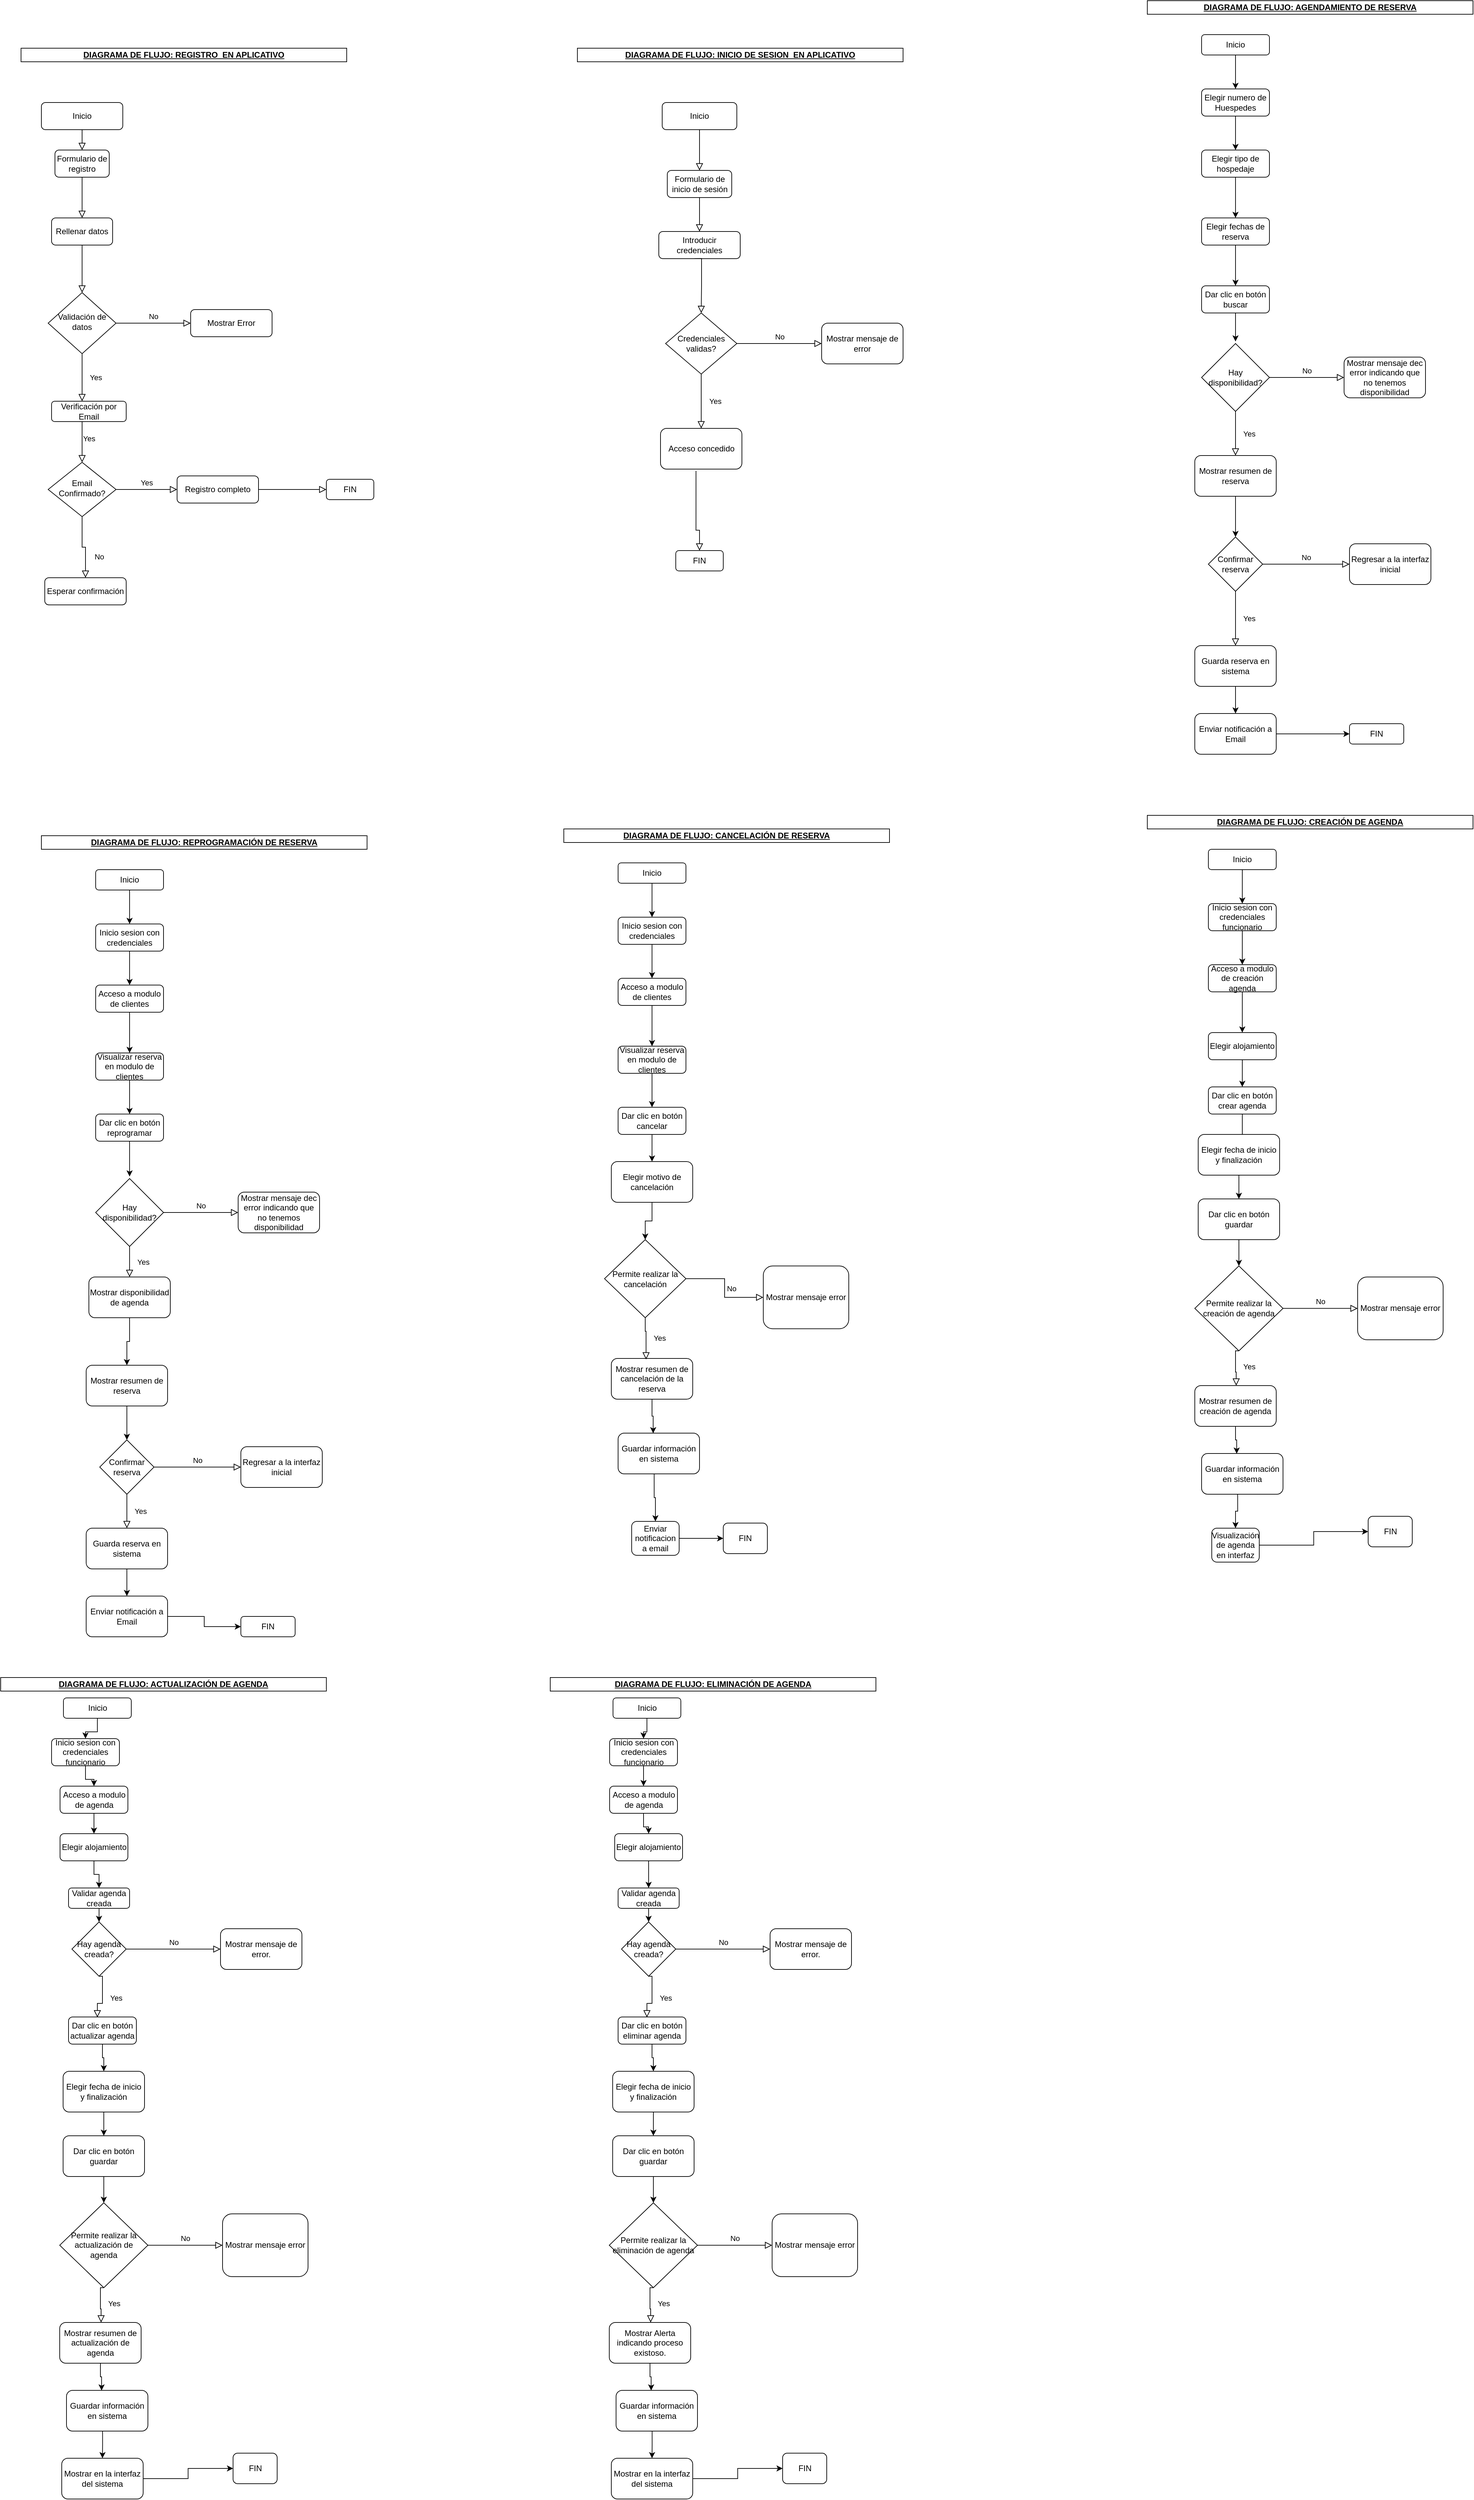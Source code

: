 <mxfile version="21.5.0" type="device">
  <diagram id="C5RBs43oDa-KdzZeNtuy" name="Page-1">
    <mxGraphModel dx="2790" dy="2576" grid="1" gridSize="10" guides="1" tooltips="1" connect="1" arrows="1" fold="1" page="1" pageScale="1" pageWidth="827" pageHeight="1169" math="0" shadow="0">
      <root>
        <mxCell id="WIyWlLk6GJQsqaUBKTNV-0" />
        <mxCell id="WIyWlLk6GJQsqaUBKTNV-1" parent="WIyWlLk6GJQsqaUBKTNV-0" />
        <mxCell id="WIyWlLk6GJQsqaUBKTNV-2" value="" style="rounded=0;html=1;jettySize=auto;orthogonalLoop=1;fontSize=11;endArrow=block;endFill=0;endSize=8;strokeWidth=1;shadow=0;labelBackgroundColor=none;edgeStyle=orthogonalEdgeStyle;" parent="WIyWlLk6GJQsqaUBKTNV-1" source="WIyWlLk6GJQsqaUBKTNV-3" target="KP9HD-MZmjvQkIJtomrx-0" edge="1">
          <mxGeometry relative="1" as="geometry">
            <mxPoint x="210" y="-750" as="targetPoint" />
          </mxGeometry>
        </mxCell>
        <mxCell id="WIyWlLk6GJQsqaUBKTNV-3" value="Inicio" style="rounded=1;whiteSpace=wrap;html=1;fontSize=12;glass=0;strokeWidth=1;shadow=0;" parent="WIyWlLk6GJQsqaUBKTNV-1" vertex="1">
          <mxGeometry x="150" y="-1000" width="120" height="40" as="geometry" />
        </mxCell>
        <mxCell id="WIyWlLk6GJQsqaUBKTNV-4" value="Yes" style="rounded=0;html=1;jettySize=auto;orthogonalLoop=1;fontSize=11;endArrow=block;endFill=0;endSize=8;strokeWidth=1;shadow=0;labelBackgroundColor=none;edgeStyle=orthogonalEdgeStyle;entryX=0.409;entryY=0;entryDx=0;entryDy=0;entryPerimeter=0;" parent="WIyWlLk6GJQsqaUBKTNV-1" source="WIyWlLk6GJQsqaUBKTNV-6" target="KP9HD-MZmjvQkIJtomrx-8" edge="1">
          <mxGeometry y="20" relative="1" as="geometry">
            <mxPoint as="offset" />
            <mxPoint x="210" y="-590" as="targetPoint" />
            <Array as="points" />
          </mxGeometry>
        </mxCell>
        <mxCell id="WIyWlLk6GJQsqaUBKTNV-5" value="No" style="edgeStyle=orthogonalEdgeStyle;rounded=0;html=1;jettySize=auto;orthogonalLoop=1;fontSize=11;endArrow=block;endFill=0;endSize=8;strokeWidth=1;shadow=0;labelBackgroundColor=none;" parent="WIyWlLk6GJQsqaUBKTNV-1" source="WIyWlLk6GJQsqaUBKTNV-6" target="WIyWlLk6GJQsqaUBKTNV-7" edge="1">
          <mxGeometry y="10" relative="1" as="geometry">
            <mxPoint as="offset" />
          </mxGeometry>
        </mxCell>
        <mxCell id="WIyWlLk6GJQsqaUBKTNV-6" value="Validación de datos" style="rhombus;whiteSpace=wrap;html=1;shadow=0;fontFamily=Helvetica;fontSize=12;align=center;strokeWidth=1;spacing=6;spacingTop=-4;" parent="WIyWlLk6GJQsqaUBKTNV-1" vertex="1">
          <mxGeometry x="160" y="-720" width="100" height="90" as="geometry" />
        </mxCell>
        <mxCell id="WIyWlLk6GJQsqaUBKTNV-7" value="Mostrar Error" style="rounded=1;whiteSpace=wrap;html=1;fontSize=12;glass=0;strokeWidth=1;shadow=0;" parent="WIyWlLk6GJQsqaUBKTNV-1" vertex="1">
          <mxGeometry x="370" y="-695" width="120" height="40" as="geometry" />
        </mxCell>
        <mxCell id="WIyWlLk6GJQsqaUBKTNV-8" value="No" style="rounded=0;html=1;jettySize=auto;orthogonalLoop=1;fontSize=11;endArrow=block;endFill=0;endSize=8;strokeWidth=1;shadow=0;labelBackgroundColor=none;edgeStyle=orthogonalEdgeStyle;" parent="WIyWlLk6GJQsqaUBKTNV-1" source="WIyWlLk6GJQsqaUBKTNV-10" target="WIyWlLk6GJQsqaUBKTNV-11" edge="1">
          <mxGeometry x="0.333" y="20" relative="1" as="geometry">
            <mxPoint as="offset" />
          </mxGeometry>
        </mxCell>
        <mxCell id="WIyWlLk6GJQsqaUBKTNV-9" value="Yes" style="edgeStyle=orthogonalEdgeStyle;rounded=0;html=1;jettySize=auto;orthogonalLoop=1;fontSize=11;endArrow=block;endFill=0;endSize=8;strokeWidth=1;shadow=0;labelBackgroundColor=none;" parent="WIyWlLk6GJQsqaUBKTNV-1" source="WIyWlLk6GJQsqaUBKTNV-10" target="WIyWlLk6GJQsqaUBKTNV-12" edge="1">
          <mxGeometry y="10" relative="1" as="geometry">
            <mxPoint as="offset" />
          </mxGeometry>
        </mxCell>
        <mxCell id="WIyWlLk6GJQsqaUBKTNV-10" value="Email Confirmado?" style="rhombus;whiteSpace=wrap;html=1;shadow=0;fontFamily=Helvetica;fontSize=12;align=center;strokeWidth=1;spacing=6;spacingTop=-4;" parent="WIyWlLk6GJQsqaUBKTNV-1" vertex="1">
          <mxGeometry x="160" y="-470" width="100" height="80" as="geometry" />
        </mxCell>
        <mxCell id="WIyWlLk6GJQsqaUBKTNV-11" value="Esperar confirmación" style="rounded=1;whiteSpace=wrap;html=1;fontSize=12;glass=0;strokeWidth=1;shadow=0;" parent="WIyWlLk6GJQsqaUBKTNV-1" vertex="1">
          <mxGeometry x="155" y="-300" width="120" height="40" as="geometry" />
        </mxCell>
        <mxCell id="WIyWlLk6GJQsqaUBKTNV-12" value="Registro completo" style="rounded=1;whiteSpace=wrap;html=1;fontSize=12;glass=0;strokeWidth=1;shadow=0;" parent="WIyWlLk6GJQsqaUBKTNV-1" vertex="1">
          <mxGeometry x="350" y="-450" width="120" height="40" as="geometry" />
        </mxCell>
        <mxCell id="KP9HD-MZmjvQkIJtomrx-0" value="Formulario de registro" style="rounded=1;whiteSpace=wrap;html=1;" vertex="1" parent="WIyWlLk6GJQsqaUBKTNV-1">
          <mxGeometry x="170" y="-930" width="80" height="40" as="geometry" />
        </mxCell>
        <mxCell id="KP9HD-MZmjvQkIJtomrx-1" value="Rellenar datos" style="rounded=1;whiteSpace=wrap;html=1;" vertex="1" parent="WIyWlLk6GJQsqaUBKTNV-1">
          <mxGeometry x="165" y="-830" width="90" height="40" as="geometry" />
        </mxCell>
        <mxCell id="KP9HD-MZmjvQkIJtomrx-4" value="" style="rounded=0;html=1;jettySize=auto;orthogonalLoop=1;fontSize=11;endArrow=block;endFill=0;endSize=8;strokeWidth=1;shadow=0;labelBackgroundColor=none;edgeStyle=orthogonalEdgeStyle;entryX=0.5;entryY=0;entryDx=0;entryDy=0;exitX=0.5;exitY=1;exitDx=0;exitDy=0;" edge="1" parent="WIyWlLk6GJQsqaUBKTNV-1" source="KP9HD-MZmjvQkIJtomrx-0" target="KP9HD-MZmjvQkIJtomrx-1">
          <mxGeometry relative="1" as="geometry">
            <mxPoint x="209.5" y="-860" as="sourcePoint" />
            <mxPoint x="209.5" y="-800" as="targetPoint" />
          </mxGeometry>
        </mxCell>
        <mxCell id="KP9HD-MZmjvQkIJtomrx-5" value="" style="rounded=0;html=1;jettySize=auto;orthogonalLoop=1;fontSize=11;endArrow=block;endFill=0;endSize=8;strokeWidth=1;shadow=0;labelBackgroundColor=none;edgeStyle=orthogonalEdgeStyle;exitX=0.5;exitY=1;exitDx=0;exitDy=0;entryX=0.5;entryY=0;entryDx=0;entryDy=0;" edge="1" parent="WIyWlLk6GJQsqaUBKTNV-1" source="KP9HD-MZmjvQkIJtomrx-1" target="WIyWlLk6GJQsqaUBKTNV-6">
          <mxGeometry relative="1" as="geometry">
            <mxPoint x="209.5" y="-750" as="sourcePoint" />
            <mxPoint x="210" y="-690" as="targetPoint" />
          </mxGeometry>
        </mxCell>
        <mxCell id="KP9HD-MZmjvQkIJtomrx-8" value="Verificación por Email" style="rounded=1;whiteSpace=wrap;html=1;" vertex="1" parent="WIyWlLk6GJQsqaUBKTNV-1">
          <mxGeometry x="165" y="-560" width="110" height="30" as="geometry" />
        </mxCell>
        <mxCell id="KP9HD-MZmjvQkIJtomrx-10" value="Yes" style="edgeStyle=orthogonalEdgeStyle;rounded=0;html=1;jettySize=auto;orthogonalLoop=1;fontSize=11;endArrow=block;endFill=0;endSize=8;strokeWidth=1;shadow=0;labelBackgroundColor=none;exitX=0.5;exitY=1;exitDx=0;exitDy=0;" edge="1" parent="WIyWlLk6GJQsqaUBKTNV-1" source="KP9HD-MZmjvQkIJtomrx-8" target="WIyWlLk6GJQsqaUBKTNV-10">
          <mxGeometry y="10" relative="1" as="geometry">
            <mxPoint as="offset" />
            <mxPoint x="290" y="-380" as="sourcePoint" />
            <mxPoint x="190" y="-440" as="targetPoint" />
            <Array as="points">
              <mxPoint x="210" y="-530" />
            </Array>
          </mxGeometry>
        </mxCell>
        <mxCell id="KP9HD-MZmjvQkIJtomrx-12" value="" style="rounded=0;html=1;jettySize=auto;orthogonalLoop=1;fontSize=11;endArrow=block;endFill=0;endSize=8;strokeWidth=1;shadow=0;labelBackgroundColor=none;edgeStyle=orthogonalEdgeStyle;exitX=1;exitY=0.5;exitDx=0;exitDy=0;" edge="1" parent="WIyWlLk6GJQsqaUBKTNV-1" source="WIyWlLk6GJQsqaUBKTNV-12" target="KP9HD-MZmjvQkIJtomrx-13">
          <mxGeometry relative="1" as="geometry">
            <mxPoint x="550" y="-430" as="sourcePoint" />
            <mxPoint x="570" y="-430" as="targetPoint" />
          </mxGeometry>
        </mxCell>
        <mxCell id="KP9HD-MZmjvQkIJtomrx-13" value="FIN" style="rounded=1;whiteSpace=wrap;html=1;" vertex="1" parent="WIyWlLk6GJQsqaUBKTNV-1">
          <mxGeometry x="570" y="-445" width="70" height="30" as="geometry" />
        </mxCell>
        <mxCell id="KP9HD-MZmjvQkIJtomrx-14" value="&lt;u&gt;&lt;b&gt;DIAGRAMA DE FLUJO: REGISTRO&amp;nbsp; EN APLICATIVO&lt;/b&gt;&lt;/u&gt;" style="rounded=0;whiteSpace=wrap;html=1;" vertex="1" parent="WIyWlLk6GJQsqaUBKTNV-1">
          <mxGeometry x="120" y="-1080" width="480" height="20" as="geometry" />
        </mxCell>
        <mxCell id="KP9HD-MZmjvQkIJtomrx-15" value="Inicio" style="rounded=1;whiteSpace=wrap;html=1;" vertex="1" parent="WIyWlLk6GJQsqaUBKTNV-1">
          <mxGeometry x="1065" y="-1000" width="110" height="40" as="geometry" />
        </mxCell>
        <mxCell id="KP9HD-MZmjvQkIJtomrx-16" value="" style="rounded=0;html=1;jettySize=auto;orthogonalLoop=1;fontSize=11;endArrow=block;endFill=0;endSize=8;strokeWidth=1;shadow=0;labelBackgroundColor=none;edgeStyle=orthogonalEdgeStyle;entryX=0.5;entryY=0;entryDx=0;entryDy=0;" edge="1" parent="WIyWlLk6GJQsqaUBKTNV-1" source="KP9HD-MZmjvQkIJtomrx-15" target="KP9HD-MZmjvQkIJtomrx-17">
          <mxGeometry relative="1" as="geometry">
            <mxPoint x="1135" y="-910" as="sourcePoint" />
            <mxPoint x="1130" y="-880" as="targetPoint" />
          </mxGeometry>
        </mxCell>
        <mxCell id="KP9HD-MZmjvQkIJtomrx-17" value="Formulario de inicio de sesión" style="rounded=1;whiteSpace=wrap;html=1;" vertex="1" parent="WIyWlLk6GJQsqaUBKTNV-1">
          <mxGeometry x="1072.5" y="-900" width="95" height="40" as="geometry" />
        </mxCell>
        <mxCell id="KP9HD-MZmjvQkIJtomrx-18" value="" style="rounded=0;html=1;jettySize=auto;orthogonalLoop=1;fontSize=11;endArrow=block;endFill=0;endSize=8;strokeWidth=1;shadow=0;labelBackgroundColor=none;edgeStyle=orthogonalEdgeStyle;exitX=0.5;exitY=1;exitDx=0;exitDy=0;" edge="1" parent="WIyWlLk6GJQsqaUBKTNV-1" source="KP9HD-MZmjvQkIJtomrx-17" target="KP9HD-MZmjvQkIJtomrx-19">
          <mxGeometry relative="1" as="geometry">
            <mxPoint x="1115" y="-820" as="sourcePoint" />
            <mxPoint x="1120" y="-800" as="targetPoint" />
          </mxGeometry>
        </mxCell>
        <mxCell id="KP9HD-MZmjvQkIJtomrx-19" value="Introducir credenciales" style="rounded=1;whiteSpace=wrap;html=1;" vertex="1" parent="WIyWlLk6GJQsqaUBKTNV-1">
          <mxGeometry x="1060" y="-810" width="120" height="40" as="geometry" />
        </mxCell>
        <mxCell id="KP9HD-MZmjvQkIJtomrx-20" value="Credenciales validas?" style="rhombus;whiteSpace=wrap;html=1;" vertex="1" parent="WIyWlLk6GJQsqaUBKTNV-1">
          <mxGeometry x="1070" y="-690" width="105" height="90" as="geometry" />
        </mxCell>
        <mxCell id="KP9HD-MZmjvQkIJtomrx-21" value="Mostrar mensaje de error" style="rounded=1;whiteSpace=wrap;html=1;" vertex="1" parent="WIyWlLk6GJQsqaUBKTNV-1">
          <mxGeometry x="1300" y="-675" width="120" height="60" as="geometry" />
        </mxCell>
        <mxCell id="KP9HD-MZmjvQkIJtomrx-22" value="Acceso concedido" style="rounded=1;whiteSpace=wrap;html=1;" vertex="1" parent="WIyWlLk6GJQsqaUBKTNV-1">
          <mxGeometry x="1062.5" y="-520" width="120" height="60" as="geometry" />
        </mxCell>
        <mxCell id="KP9HD-MZmjvQkIJtomrx-23" value="No" style="edgeStyle=orthogonalEdgeStyle;rounded=0;html=1;jettySize=auto;orthogonalLoop=1;fontSize=11;endArrow=block;endFill=0;endSize=8;strokeWidth=1;shadow=0;labelBackgroundColor=none;entryX=0;entryY=0.5;entryDx=0;entryDy=0;exitX=1;exitY=0.5;exitDx=0;exitDy=0;" edge="1" parent="WIyWlLk6GJQsqaUBKTNV-1" source="KP9HD-MZmjvQkIJtomrx-20" target="KP9HD-MZmjvQkIJtomrx-21">
          <mxGeometry y="10" relative="1" as="geometry">
            <mxPoint as="offset" />
            <mxPoint x="1175" y="-685.53" as="sourcePoint" />
            <mxPoint x="1285" y="-685.53" as="targetPoint" />
          </mxGeometry>
        </mxCell>
        <mxCell id="KP9HD-MZmjvQkIJtomrx-25" value="Yes" style="rounded=0;html=1;jettySize=auto;orthogonalLoop=1;fontSize=11;endArrow=block;endFill=0;endSize=8;strokeWidth=1;shadow=0;labelBackgroundColor=none;edgeStyle=orthogonalEdgeStyle;exitX=0.5;exitY=1;exitDx=0;exitDy=0;entryX=0.5;entryY=0;entryDx=0;entryDy=0;" edge="1" parent="WIyWlLk6GJQsqaUBKTNV-1" source="KP9HD-MZmjvQkIJtomrx-20" target="KP9HD-MZmjvQkIJtomrx-22">
          <mxGeometry y="20" relative="1" as="geometry">
            <mxPoint as="offset" />
            <mxPoint x="1100" y="-580" as="sourcePoint" />
            <mxPoint x="1123" y="-450" as="targetPoint" />
            <Array as="points" />
          </mxGeometry>
        </mxCell>
        <mxCell id="KP9HD-MZmjvQkIJtomrx-26" value="" style="rounded=0;html=1;jettySize=auto;orthogonalLoop=1;fontSize=11;endArrow=block;endFill=0;endSize=8;strokeWidth=1;shadow=0;labelBackgroundColor=none;edgeStyle=orthogonalEdgeStyle;exitX=0.439;exitY=0.996;exitDx=0;exitDy=0;entryX=0.5;entryY=0;entryDx=0;entryDy=0;exitPerimeter=0;" edge="1" parent="WIyWlLk6GJQsqaUBKTNV-1" source="KP9HD-MZmjvQkIJtomrx-19" target="KP9HD-MZmjvQkIJtomrx-20">
          <mxGeometry relative="1" as="geometry">
            <mxPoint x="1110" y="-750" as="sourcePoint" />
            <mxPoint x="1110" y="-680" as="targetPoint" />
            <Array as="points">
              <mxPoint x="1123" y="-770" />
              <mxPoint x="1123" y="-730" />
            </Array>
          </mxGeometry>
        </mxCell>
        <mxCell id="KP9HD-MZmjvQkIJtomrx-27" value="FIN" style="rounded=1;whiteSpace=wrap;html=1;" vertex="1" parent="WIyWlLk6GJQsqaUBKTNV-1">
          <mxGeometry x="1085" y="-340" width="70" height="30" as="geometry" />
        </mxCell>
        <mxCell id="KP9HD-MZmjvQkIJtomrx-28" value="" style="rounded=0;html=1;jettySize=auto;orthogonalLoop=1;fontSize=11;endArrow=block;endFill=0;endSize=8;strokeWidth=1;shadow=0;labelBackgroundColor=none;edgeStyle=orthogonalEdgeStyle;exitX=0.436;exitY=1.041;exitDx=0;exitDy=0;exitPerimeter=0;entryX=0.5;entryY=0;entryDx=0;entryDy=0;" edge="1" parent="WIyWlLk6GJQsqaUBKTNV-1" source="KP9HD-MZmjvQkIJtomrx-22" target="KP9HD-MZmjvQkIJtomrx-27">
          <mxGeometry relative="1" as="geometry">
            <mxPoint x="1080" y="-420" as="sourcePoint" />
            <mxPoint x="1180" y="-420" as="targetPoint" />
            <Array as="points">
              <mxPoint x="1115" y="-370" />
            </Array>
          </mxGeometry>
        </mxCell>
        <mxCell id="KP9HD-MZmjvQkIJtomrx-29" value="&lt;u&gt;&lt;b&gt;DIAGRAMA DE FLUJO: INICIO DE SESION&amp;nbsp; EN APLICATIVO&lt;/b&gt;&lt;/u&gt;" style="rounded=0;whiteSpace=wrap;html=1;" vertex="1" parent="WIyWlLk6GJQsqaUBKTNV-1">
          <mxGeometry x="940" y="-1080" width="480" height="20" as="geometry" />
        </mxCell>
        <mxCell id="KP9HD-MZmjvQkIJtomrx-38" style="edgeStyle=orthogonalEdgeStyle;rounded=0;orthogonalLoop=1;jettySize=auto;html=1;entryX=0.5;entryY=0;entryDx=0;entryDy=0;" edge="1" parent="WIyWlLk6GJQsqaUBKTNV-1" source="KP9HD-MZmjvQkIJtomrx-30" target="KP9HD-MZmjvQkIJtomrx-31">
          <mxGeometry relative="1" as="geometry" />
        </mxCell>
        <mxCell id="KP9HD-MZmjvQkIJtomrx-30" value="Inicio" style="rounded=1;whiteSpace=wrap;html=1;" vertex="1" parent="WIyWlLk6GJQsqaUBKTNV-1">
          <mxGeometry x="1860" y="-1100" width="100" height="30" as="geometry" />
        </mxCell>
        <mxCell id="KP9HD-MZmjvQkIJtomrx-39" style="edgeStyle=orthogonalEdgeStyle;rounded=0;orthogonalLoop=1;jettySize=auto;html=1;entryX=0.5;entryY=0;entryDx=0;entryDy=0;" edge="1" parent="WIyWlLk6GJQsqaUBKTNV-1" source="KP9HD-MZmjvQkIJtomrx-31" target="KP9HD-MZmjvQkIJtomrx-32">
          <mxGeometry relative="1" as="geometry" />
        </mxCell>
        <mxCell id="KP9HD-MZmjvQkIJtomrx-31" value="Elegir numero de Huespedes" style="rounded=1;whiteSpace=wrap;html=1;" vertex="1" parent="WIyWlLk6GJQsqaUBKTNV-1">
          <mxGeometry x="1860" y="-1020" width="100" height="40" as="geometry" />
        </mxCell>
        <mxCell id="KP9HD-MZmjvQkIJtomrx-40" style="edgeStyle=orthogonalEdgeStyle;rounded=0;orthogonalLoop=1;jettySize=auto;html=1;entryX=0.5;entryY=0;entryDx=0;entryDy=0;" edge="1" parent="WIyWlLk6GJQsqaUBKTNV-1" source="KP9HD-MZmjvQkIJtomrx-32" target="KP9HD-MZmjvQkIJtomrx-33">
          <mxGeometry relative="1" as="geometry" />
        </mxCell>
        <mxCell id="KP9HD-MZmjvQkIJtomrx-32" value="Elegir tipo de hospedaje" style="rounded=1;whiteSpace=wrap;html=1;" vertex="1" parent="WIyWlLk6GJQsqaUBKTNV-1">
          <mxGeometry x="1860" y="-930" width="100" height="40" as="geometry" />
        </mxCell>
        <mxCell id="KP9HD-MZmjvQkIJtomrx-41" style="edgeStyle=orthogonalEdgeStyle;rounded=0;orthogonalLoop=1;jettySize=auto;html=1;entryX=0.5;entryY=0;entryDx=0;entryDy=0;" edge="1" parent="WIyWlLk6GJQsqaUBKTNV-1" source="KP9HD-MZmjvQkIJtomrx-33" target="KP9HD-MZmjvQkIJtomrx-34">
          <mxGeometry relative="1" as="geometry" />
        </mxCell>
        <mxCell id="KP9HD-MZmjvQkIJtomrx-33" value="Elegir fechas de reserva" style="rounded=1;whiteSpace=wrap;html=1;" vertex="1" parent="WIyWlLk6GJQsqaUBKTNV-1">
          <mxGeometry x="1860" y="-830" width="100" height="40" as="geometry" />
        </mxCell>
        <mxCell id="KP9HD-MZmjvQkIJtomrx-42" style="edgeStyle=orthogonalEdgeStyle;rounded=0;orthogonalLoop=1;jettySize=auto;html=1;entryX=0.5;entryY=-0.03;entryDx=0;entryDy=0;entryPerimeter=0;" edge="1" parent="WIyWlLk6GJQsqaUBKTNV-1" source="KP9HD-MZmjvQkIJtomrx-34" target="KP9HD-MZmjvQkIJtomrx-35">
          <mxGeometry relative="1" as="geometry" />
        </mxCell>
        <mxCell id="KP9HD-MZmjvQkIJtomrx-34" value="Dar clic en botón buscar" style="rounded=1;whiteSpace=wrap;html=1;" vertex="1" parent="WIyWlLk6GJQsqaUBKTNV-1">
          <mxGeometry x="1860" y="-730" width="100" height="40" as="geometry" />
        </mxCell>
        <mxCell id="KP9HD-MZmjvQkIJtomrx-35" value="Hay disponibilidad?" style="rhombus;whiteSpace=wrap;html=1;" vertex="1" parent="WIyWlLk6GJQsqaUBKTNV-1">
          <mxGeometry x="1860" y="-645" width="100" height="100" as="geometry" />
        </mxCell>
        <mxCell id="KP9HD-MZmjvQkIJtomrx-44" value="Mostrar mensaje dec error indicando que no tenemos disponibilidad" style="rounded=1;whiteSpace=wrap;html=1;" vertex="1" parent="WIyWlLk6GJQsqaUBKTNV-1">
          <mxGeometry x="2070" y="-625" width="120" height="60" as="geometry" />
        </mxCell>
        <mxCell id="KP9HD-MZmjvQkIJtomrx-47" value="No" style="edgeStyle=orthogonalEdgeStyle;rounded=0;html=1;jettySize=auto;orthogonalLoop=1;fontSize=11;endArrow=block;endFill=0;endSize=8;strokeWidth=1;shadow=0;labelBackgroundColor=none;entryX=0;entryY=0.5;entryDx=0;entryDy=0;exitX=1;exitY=0.5;exitDx=0;exitDy=0;" edge="1" parent="WIyWlLk6GJQsqaUBKTNV-1" source="KP9HD-MZmjvQkIJtomrx-35" target="KP9HD-MZmjvQkIJtomrx-44">
          <mxGeometry y="10" relative="1" as="geometry">
            <mxPoint as="offset" />
            <mxPoint x="2020" y="-460" as="sourcePoint" />
            <mxPoint x="2145" y="-460" as="targetPoint" />
          </mxGeometry>
        </mxCell>
        <mxCell id="KP9HD-MZmjvQkIJtomrx-48" value="Yes" style="rounded=0;html=1;jettySize=auto;orthogonalLoop=1;fontSize=11;endArrow=block;endFill=0;endSize=8;strokeWidth=1;shadow=0;labelBackgroundColor=none;edgeStyle=orthogonalEdgeStyle;exitX=0.5;exitY=1;exitDx=0;exitDy=0;" edge="1" parent="WIyWlLk6GJQsqaUBKTNV-1" source="KP9HD-MZmjvQkIJtomrx-35" target="KP9HD-MZmjvQkIJtomrx-49">
          <mxGeometry y="20" relative="1" as="geometry">
            <mxPoint as="offset" />
            <mxPoint x="1909.41" y="-410" as="sourcePoint" />
            <mxPoint x="1909.41" y="-330" as="targetPoint" />
            <Array as="points" />
          </mxGeometry>
        </mxCell>
        <mxCell id="KP9HD-MZmjvQkIJtomrx-53" style="edgeStyle=orthogonalEdgeStyle;rounded=0;orthogonalLoop=1;jettySize=auto;html=1;entryX=0.5;entryY=0;entryDx=0;entryDy=0;" edge="1" parent="WIyWlLk6GJQsqaUBKTNV-1" source="KP9HD-MZmjvQkIJtomrx-49" target="KP9HD-MZmjvQkIJtomrx-51">
          <mxGeometry relative="1" as="geometry" />
        </mxCell>
        <mxCell id="KP9HD-MZmjvQkIJtomrx-49" value="Mostrar resumen de reserva" style="rounded=1;whiteSpace=wrap;html=1;" vertex="1" parent="WIyWlLk6GJQsqaUBKTNV-1">
          <mxGeometry x="1850" y="-480" width="120" height="60" as="geometry" />
        </mxCell>
        <mxCell id="KP9HD-MZmjvQkIJtomrx-51" value="Confirmar reserva" style="rhombus;whiteSpace=wrap;html=1;" vertex="1" parent="WIyWlLk6GJQsqaUBKTNV-1">
          <mxGeometry x="1870" y="-360" width="80" height="80" as="geometry" />
        </mxCell>
        <mxCell id="KP9HD-MZmjvQkIJtomrx-54" value="No" style="edgeStyle=orthogonalEdgeStyle;rounded=0;html=1;jettySize=auto;orthogonalLoop=1;fontSize=11;endArrow=block;endFill=0;endSize=8;strokeWidth=1;shadow=0;labelBackgroundColor=none;entryX=0;entryY=0.5;entryDx=0;entryDy=0;" edge="1" parent="WIyWlLk6GJQsqaUBKTNV-1" source="KP9HD-MZmjvQkIJtomrx-51" target="KP9HD-MZmjvQkIJtomrx-55">
          <mxGeometry y="10" relative="1" as="geometry">
            <mxPoint as="offset" />
            <mxPoint x="2010" y="-220.59" as="sourcePoint" />
            <mxPoint x="2080" y="-220" as="targetPoint" />
          </mxGeometry>
        </mxCell>
        <mxCell id="KP9HD-MZmjvQkIJtomrx-55" value="Regresar a la interfaz inicial" style="rounded=1;whiteSpace=wrap;html=1;" vertex="1" parent="WIyWlLk6GJQsqaUBKTNV-1">
          <mxGeometry x="2078" y="-350" width="120" height="60" as="geometry" />
        </mxCell>
        <mxCell id="KP9HD-MZmjvQkIJtomrx-56" value="Yes" style="rounded=0;html=1;jettySize=auto;orthogonalLoop=1;fontSize=11;endArrow=block;endFill=0;endSize=8;strokeWidth=1;shadow=0;labelBackgroundColor=none;edgeStyle=orthogonalEdgeStyle;exitX=0.5;exitY=1;exitDx=0;exitDy=0;entryX=0.5;entryY=0;entryDx=0;entryDy=0;" edge="1" parent="WIyWlLk6GJQsqaUBKTNV-1" source="KP9HD-MZmjvQkIJtomrx-51" target="KP9HD-MZmjvQkIJtomrx-57">
          <mxGeometry y="20" relative="1" as="geometry">
            <mxPoint as="offset" />
            <mxPoint x="1920" y="-140" as="sourcePoint" />
            <mxPoint x="1910" y="-90" as="targetPoint" />
            <Array as="points" />
          </mxGeometry>
        </mxCell>
        <mxCell id="KP9HD-MZmjvQkIJtomrx-59" style="edgeStyle=orthogonalEdgeStyle;rounded=0;orthogonalLoop=1;jettySize=auto;html=1;" edge="1" parent="WIyWlLk6GJQsqaUBKTNV-1" source="KP9HD-MZmjvQkIJtomrx-57" target="KP9HD-MZmjvQkIJtomrx-58">
          <mxGeometry relative="1" as="geometry" />
        </mxCell>
        <mxCell id="KP9HD-MZmjvQkIJtomrx-57" value="Guarda reserva en sistema" style="rounded=1;whiteSpace=wrap;html=1;" vertex="1" parent="WIyWlLk6GJQsqaUBKTNV-1">
          <mxGeometry x="1850" y="-200" width="120" height="60" as="geometry" />
        </mxCell>
        <mxCell id="KP9HD-MZmjvQkIJtomrx-61" style="edgeStyle=orthogonalEdgeStyle;rounded=0;orthogonalLoop=1;jettySize=auto;html=1;" edge="1" parent="WIyWlLk6GJQsqaUBKTNV-1" source="KP9HD-MZmjvQkIJtomrx-58" target="KP9HD-MZmjvQkIJtomrx-60">
          <mxGeometry relative="1" as="geometry" />
        </mxCell>
        <mxCell id="KP9HD-MZmjvQkIJtomrx-58" value="Enviar notificación a Email" style="rounded=1;whiteSpace=wrap;html=1;" vertex="1" parent="WIyWlLk6GJQsqaUBKTNV-1">
          <mxGeometry x="1850" y="-100" width="120" height="60" as="geometry" />
        </mxCell>
        <mxCell id="KP9HD-MZmjvQkIJtomrx-60" value="FIN" style="rounded=1;whiteSpace=wrap;html=1;" vertex="1" parent="WIyWlLk6GJQsqaUBKTNV-1">
          <mxGeometry x="2078" y="-85" width="80" height="30" as="geometry" />
        </mxCell>
        <mxCell id="KP9HD-MZmjvQkIJtomrx-62" value="&lt;u&gt;&lt;b&gt;DIAGRAMA DE FLUJO: AGENDAMIENTO DE RESERVA&lt;/b&gt;&lt;/u&gt;" style="rounded=0;whiteSpace=wrap;html=1;" vertex="1" parent="WIyWlLk6GJQsqaUBKTNV-1">
          <mxGeometry x="1780" y="-1150" width="480" height="20" as="geometry" />
        </mxCell>
        <mxCell id="KP9HD-MZmjvQkIJtomrx-64" style="edgeStyle=orthogonalEdgeStyle;rounded=0;orthogonalLoop=1;jettySize=auto;html=1;entryX=0.5;entryY=0;entryDx=0;entryDy=0;" edge="1" parent="WIyWlLk6GJQsqaUBKTNV-1" source="KP9HD-MZmjvQkIJtomrx-65" target="KP9HD-MZmjvQkIJtomrx-67">
          <mxGeometry relative="1" as="geometry" />
        </mxCell>
        <mxCell id="KP9HD-MZmjvQkIJtomrx-65" value="Inicio" style="rounded=1;whiteSpace=wrap;html=1;" vertex="1" parent="WIyWlLk6GJQsqaUBKTNV-1">
          <mxGeometry x="230" y="130" width="100" height="30" as="geometry" />
        </mxCell>
        <mxCell id="KP9HD-MZmjvQkIJtomrx-66" style="edgeStyle=orthogonalEdgeStyle;rounded=0;orthogonalLoop=1;jettySize=auto;html=1;entryX=0.5;entryY=0;entryDx=0;entryDy=0;" edge="1" parent="WIyWlLk6GJQsqaUBKTNV-1" source="KP9HD-MZmjvQkIJtomrx-67" target="KP9HD-MZmjvQkIJtomrx-69">
          <mxGeometry relative="1" as="geometry" />
        </mxCell>
        <mxCell id="KP9HD-MZmjvQkIJtomrx-67" value="Inicio sesion con credenciales" style="rounded=1;whiteSpace=wrap;html=1;" vertex="1" parent="WIyWlLk6GJQsqaUBKTNV-1">
          <mxGeometry x="230" y="210" width="100" height="40" as="geometry" />
        </mxCell>
        <mxCell id="KP9HD-MZmjvQkIJtomrx-68" style="edgeStyle=orthogonalEdgeStyle;rounded=0;orthogonalLoop=1;jettySize=auto;html=1;entryX=0.5;entryY=0;entryDx=0;entryDy=0;" edge="1" parent="WIyWlLk6GJQsqaUBKTNV-1" source="KP9HD-MZmjvQkIJtomrx-69" target="KP9HD-MZmjvQkIJtomrx-71">
          <mxGeometry relative="1" as="geometry" />
        </mxCell>
        <mxCell id="KP9HD-MZmjvQkIJtomrx-69" value="Acceso a modulo de clientes" style="rounded=1;whiteSpace=wrap;html=1;" vertex="1" parent="WIyWlLk6GJQsqaUBKTNV-1">
          <mxGeometry x="230" y="300" width="100" height="40" as="geometry" />
        </mxCell>
        <mxCell id="KP9HD-MZmjvQkIJtomrx-70" style="edgeStyle=orthogonalEdgeStyle;rounded=0;orthogonalLoop=1;jettySize=auto;html=1;entryX=0.5;entryY=0;entryDx=0;entryDy=0;" edge="1" parent="WIyWlLk6GJQsqaUBKTNV-1" source="KP9HD-MZmjvQkIJtomrx-71" target="KP9HD-MZmjvQkIJtomrx-73">
          <mxGeometry relative="1" as="geometry" />
        </mxCell>
        <mxCell id="KP9HD-MZmjvQkIJtomrx-71" value="Visualizar reserva en modulo de clientes" style="rounded=1;whiteSpace=wrap;html=1;" vertex="1" parent="WIyWlLk6GJQsqaUBKTNV-1">
          <mxGeometry x="230" y="400" width="100" height="40" as="geometry" />
        </mxCell>
        <mxCell id="KP9HD-MZmjvQkIJtomrx-72" style="edgeStyle=orthogonalEdgeStyle;rounded=0;orthogonalLoop=1;jettySize=auto;html=1;entryX=0.5;entryY=-0.03;entryDx=0;entryDy=0;entryPerimeter=0;" edge="1" parent="WIyWlLk6GJQsqaUBKTNV-1" source="KP9HD-MZmjvQkIJtomrx-73" target="KP9HD-MZmjvQkIJtomrx-74">
          <mxGeometry relative="1" as="geometry" />
        </mxCell>
        <mxCell id="KP9HD-MZmjvQkIJtomrx-73" value="Dar clic en botón reprogramar" style="rounded=1;whiteSpace=wrap;html=1;" vertex="1" parent="WIyWlLk6GJQsqaUBKTNV-1">
          <mxGeometry x="230" y="490" width="100" height="40" as="geometry" />
        </mxCell>
        <mxCell id="KP9HD-MZmjvQkIJtomrx-74" value="Hay disponibilidad?" style="rhombus;whiteSpace=wrap;html=1;" vertex="1" parent="WIyWlLk6GJQsqaUBKTNV-1">
          <mxGeometry x="230" y="585" width="100" height="100" as="geometry" />
        </mxCell>
        <mxCell id="KP9HD-MZmjvQkIJtomrx-75" value="Mostrar mensaje dec error indicando que no tenemos disponibilidad" style="rounded=1;whiteSpace=wrap;html=1;" vertex="1" parent="WIyWlLk6GJQsqaUBKTNV-1">
          <mxGeometry x="440" y="605" width="120" height="60" as="geometry" />
        </mxCell>
        <mxCell id="KP9HD-MZmjvQkIJtomrx-76" value="No" style="edgeStyle=orthogonalEdgeStyle;rounded=0;html=1;jettySize=auto;orthogonalLoop=1;fontSize=11;endArrow=block;endFill=0;endSize=8;strokeWidth=1;shadow=0;labelBackgroundColor=none;entryX=0;entryY=0.5;entryDx=0;entryDy=0;exitX=1;exitY=0.5;exitDx=0;exitDy=0;" edge="1" parent="WIyWlLk6GJQsqaUBKTNV-1" source="KP9HD-MZmjvQkIJtomrx-74" target="KP9HD-MZmjvQkIJtomrx-75">
          <mxGeometry y="10" relative="1" as="geometry">
            <mxPoint as="offset" />
            <mxPoint x="390" y="770" as="sourcePoint" />
            <mxPoint x="515" y="770" as="targetPoint" />
          </mxGeometry>
        </mxCell>
        <mxCell id="KP9HD-MZmjvQkIJtomrx-77" value="Yes" style="rounded=0;html=1;jettySize=auto;orthogonalLoop=1;fontSize=11;endArrow=block;endFill=0;endSize=8;strokeWidth=1;shadow=0;labelBackgroundColor=none;edgeStyle=orthogonalEdgeStyle;exitX=0.5;exitY=1;exitDx=0;exitDy=0;" edge="1" parent="WIyWlLk6GJQsqaUBKTNV-1" source="KP9HD-MZmjvQkIJtomrx-74" target="KP9HD-MZmjvQkIJtomrx-79">
          <mxGeometry y="20" relative="1" as="geometry">
            <mxPoint as="offset" />
            <mxPoint x="279.41" y="820" as="sourcePoint" />
            <mxPoint x="279.41" y="900" as="targetPoint" />
            <Array as="points" />
          </mxGeometry>
        </mxCell>
        <mxCell id="KP9HD-MZmjvQkIJtomrx-95" style="edgeStyle=orthogonalEdgeStyle;rounded=0;orthogonalLoop=1;jettySize=auto;html=1;entryX=0.5;entryY=0;entryDx=0;entryDy=0;" edge="1" parent="WIyWlLk6GJQsqaUBKTNV-1" source="KP9HD-MZmjvQkIJtomrx-79" target="KP9HD-MZmjvQkIJtomrx-94">
          <mxGeometry relative="1" as="geometry" />
        </mxCell>
        <mxCell id="KP9HD-MZmjvQkIJtomrx-79" value="Mostrar disponibilidad de agenda" style="rounded=1;whiteSpace=wrap;html=1;" vertex="1" parent="WIyWlLk6GJQsqaUBKTNV-1">
          <mxGeometry x="220" y="730" width="120" height="60" as="geometry" />
        </mxCell>
        <mxCell id="KP9HD-MZmjvQkIJtomrx-80" value="Confirmar reserva" style="rhombus;whiteSpace=wrap;html=1;" vertex="1" parent="WIyWlLk6GJQsqaUBKTNV-1">
          <mxGeometry x="236" y="970" width="80" height="80" as="geometry" />
        </mxCell>
        <mxCell id="KP9HD-MZmjvQkIJtomrx-81" value="No" style="edgeStyle=orthogonalEdgeStyle;rounded=0;html=1;jettySize=auto;orthogonalLoop=1;fontSize=11;endArrow=block;endFill=0;endSize=8;strokeWidth=1;shadow=0;labelBackgroundColor=none;entryX=0;entryY=0.5;entryDx=0;entryDy=0;" edge="1" parent="WIyWlLk6GJQsqaUBKTNV-1" source="KP9HD-MZmjvQkIJtomrx-80" target="KP9HD-MZmjvQkIJtomrx-82">
          <mxGeometry y="10" relative="1" as="geometry">
            <mxPoint as="offset" />
            <mxPoint x="376" y="1109.41" as="sourcePoint" />
            <mxPoint x="446" y="1110" as="targetPoint" />
          </mxGeometry>
        </mxCell>
        <mxCell id="KP9HD-MZmjvQkIJtomrx-82" value="Regresar a la interfaz inicial" style="rounded=1;whiteSpace=wrap;html=1;" vertex="1" parent="WIyWlLk6GJQsqaUBKTNV-1">
          <mxGeometry x="444" y="980" width="120" height="60" as="geometry" />
        </mxCell>
        <mxCell id="KP9HD-MZmjvQkIJtomrx-83" value="Yes" style="rounded=0;html=1;jettySize=auto;orthogonalLoop=1;fontSize=11;endArrow=block;endFill=0;endSize=8;strokeWidth=1;shadow=0;labelBackgroundColor=none;edgeStyle=orthogonalEdgeStyle;exitX=0.5;exitY=1;exitDx=0;exitDy=0;entryX=0.5;entryY=0;entryDx=0;entryDy=0;" edge="1" parent="WIyWlLk6GJQsqaUBKTNV-1" source="KP9HD-MZmjvQkIJtomrx-80" target="KP9HD-MZmjvQkIJtomrx-85">
          <mxGeometry y="20" relative="1" as="geometry">
            <mxPoint as="offset" />
            <mxPoint x="286" y="1190" as="sourcePoint" />
            <mxPoint x="276" y="1240" as="targetPoint" />
            <Array as="points" />
          </mxGeometry>
        </mxCell>
        <mxCell id="KP9HD-MZmjvQkIJtomrx-84" style="edgeStyle=orthogonalEdgeStyle;rounded=0;orthogonalLoop=1;jettySize=auto;html=1;" edge="1" parent="WIyWlLk6GJQsqaUBKTNV-1" source="KP9HD-MZmjvQkIJtomrx-85" target="KP9HD-MZmjvQkIJtomrx-87">
          <mxGeometry relative="1" as="geometry" />
        </mxCell>
        <mxCell id="KP9HD-MZmjvQkIJtomrx-85" value="Guarda reserva en sistema" style="rounded=1;whiteSpace=wrap;html=1;" vertex="1" parent="WIyWlLk6GJQsqaUBKTNV-1">
          <mxGeometry x="216" y="1100" width="120" height="60" as="geometry" />
        </mxCell>
        <mxCell id="KP9HD-MZmjvQkIJtomrx-86" style="edgeStyle=orthogonalEdgeStyle;rounded=0;orthogonalLoop=1;jettySize=auto;html=1;" edge="1" parent="WIyWlLk6GJQsqaUBKTNV-1" source="KP9HD-MZmjvQkIJtomrx-87" target="KP9HD-MZmjvQkIJtomrx-88">
          <mxGeometry relative="1" as="geometry" />
        </mxCell>
        <mxCell id="KP9HD-MZmjvQkIJtomrx-87" value="Enviar notificación a Email" style="rounded=1;whiteSpace=wrap;html=1;" vertex="1" parent="WIyWlLk6GJQsqaUBKTNV-1">
          <mxGeometry x="216" y="1200" width="120" height="60" as="geometry" />
        </mxCell>
        <mxCell id="KP9HD-MZmjvQkIJtomrx-88" value="FIN" style="rounded=1;whiteSpace=wrap;html=1;" vertex="1" parent="WIyWlLk6GJQsqaUBKTNV-1">
          <mxGeometry x="444" y="1230" width="80" height="30" as="geometry" />
        </mxCell>
        <mxCell id="KP9HD-MZmjvQkIJtomrx-89" value="&lt;u&gt;&lt;b&gt;DIAGRAMA DE FLUJO: REPROGRAMACIÓN DE RESERVA&lt;/b&gt;&lt;/u&gt;" style="rounded=0;whiteSpace=wrap;html=1;" vertex="1" parent="WIyWlLk6GJQsqaUBKTNV-1">
          <mxGeometry x="150" y="80" width="480" height="20" as="geometry" />
        </mxCell>
        <mxCell id="KP9HD-MZmjvQkIJtomrx-96" style="edgeStyle=orthogonalEdgeStyle;rounded=0;orthogonalLoop=1;jettySize=auto;html=1;" edge="1" parent="WIyWlLk6GJQsqaUBKTNV-1" source="KP9HD-MZmjvQkIJtomrx-94" target="KP9HD-MZmjvQkIJtomrx-80">
          <mxGeometry relative="1" as="geometry" />
        </mxCell>
        <mxCell id="KP9HD-MZmjvQkIJtomrx-94" value="Mostrar resumen de reserva" style="rounded=1;whiteSpace=wrap;html=1;" vertex="1" parent="WIyWlLk6GJQsqaUBKTNV-1">
          <mxGeometry x="216" y="860" width="120" height="60" as="geometry" />
        </mxCell>
        <mxCell id="KP9HD-MZmjvQkIJtomrx-97" style="edgeStyle=orthogonalEdgeStyle;rounded=0;orthogonalLoop=1;jettySize=auto;html=1;entryX=0.5;entryY=0;entryDx=0;entryDy=0;" edge="1" parent="WIyWlLk6GJQsqaUBKTNV-1" source="KP9HD-MZmjvQkIJtomrx-98" target="KP9HD-MZmjvQkIJtomrx-100">
          <mxGeometry relative="1" as="geometry" />
        </mxCell>
        <mxCell id="KP9HD-MZmjvQkIJtomrx-98" value="Inicio" style="rounded=1;whiteSpace=wrap;html=1;" vertex="1" parent="WIyWlLk6GJQsqaUBKTNV-1">
          <mxGeometry x="1000" y="120" width="100" height="30" as="geometry" />
        </mxCell>
        <mxCell id="KP9HD-MZmjvQkIJtomrx-99" style="edgeStyle=orthogonalEdgeStyle;rounded=0;orthogonalLoop=1;jettySize=auto;html=1;entryX=0.5;entryY=0;entryDx=0;entryDy=0;" edge="1" parent="WIyWlLk6GJQsqaUBKTNV-1" source="KP9HD-MZmjvQkIJtomrx-100" target="KP9HD-MZmjvQkIJtomrx-102">
          <mxGeometry relative="1" as="geometry" />
        </mxCell>
        <mxCell id="KP9HD-MZmjvQkIJtomrx-100" value="Inicio sesion con credenciales" style="rounded=1;whiteSpace=wrap;html=1;" vertex="1" parent="WIyWlLk6GJQsqaUBKTNV-1">
          <mxGeometry x="1000" y="200" width="100" height="40" as="geometry" />
        </mxCell>
        <mxCell id="KP9HD-MZmjvQkIJtomrx-101" style="edgeStyle=orthogonalEdgeStyle;rounded=0;orthogonalLoop=1;jettySize=auto;html=1;entryX=0.5;entryY=0;entryDx=0;entryDy=0;" edge="1" parent="WIyWlLk6GJQsqaUBKTNV-1" source="KP9HD-MZmjvQkIJtomrx-102" target="KP9HD-MZmjvQkIJtomrx-104">
          <mxGeometry relative="1" as="geometry" />
        </mxCell>
        <mxCell id="KP9HD-MZmjvQkIJtomrx-102" value="Acceso a modulo de clientes" style="rounded=1;whiteSpace=wrap;html=1;" vertex="1" parent="WIyWlLk6GJQsqaUBKTNV-1">
          <mxGeometry x="1000" y="290" width="100" height="40" as="geometry" />
        </mxCell>
        <mxCell id="KP9HD-MZmjvQkIJtomrx-103" style="edgeStyle=orthogonalEdgeStyle;rounded=0;orthogonalLoop=1;jettySize=auto;html=1;entryX=0.5;entryY=0;entryDx=0;entryDy=0;" edge="1" parent="WIyWlLk6GJQsqaUBKTNV-1" source="KP9HD-MZmjvQkIJtomrx-104" target="KP9HD-MZmjvQkIJtomrx-106">
          <mxGeometry relative="1" as="geometry" />
        </mxCell>
        <mxCell id="KP9HD-MZmjvQkIJtomrx-104" value="Visualizar reserva en modulo de clientes" style="rounded=1;whiteSpace=wrap;html=1;" vertex="1" parent="WIyWlLk6GJQsqaUBKTNV-1">
          <mxGeometry x="1000" y="390" width="100" height="40" as="geometry" />
        </mxCell>
        <mxCell id="KP9HD-MZmjvQkIJtomrx-105" style="edgeStyle=orthogonalEdgeStyle;rounded=0;orthogonalLoop=1;jettySize=auto;html=1;" edge="1" parent="WIyWlLk6GJQsqaUBKTNV-1" source="KP9HD-MZmjvQkIJtomrx-106">
          <mxGeometry relative="1" as="geometry">
            <mxPoint x="1050" y="560" as="targetPoint" />
          </mxGeometry>
        </mxCell>
        <mxCell id="KP9HD-MZmjvQkIJtomrx-106" value="Dar clic en botón cancelar" style="rounded=1;whiteSpace=wrap;html=1;" vertex="1" parent="WIyWlLk6GJQsqaUBKTNV-1">
          <mxGeometry x="1000" y="480" width="100" height="40" as="geometry" />
        </mxCell>
        <mxCell id="KP9HD-MZmjvQkIJtomrx-107" value="Permite realizar la cancelación" style="rhombus;whiteSpace=wrap;html=1;" vertex="1" parent="WIyWlLk6GJQsqaUBKTNV-1">
          <mxGeometry x="980" y="675" width="120" height="115" as="geometry" />
        </mxCell>
        <mxCell id="KP9HD-MZmjvQkIJtomrx-108" value="Mostrar mensaje error" style="rounded=1;whiteSpace=wrap;html=1;" vertex="1" parent="WIyWlLk6GJQsqaUBKTNV-1">
          <mxGeometry x="1214" y="713.75" width="126" height="92.5" as="geometry" />
        </mxCell>
        <mxCell id="KP9HD-MZmjvQkIJtomrx-109" value="No" style="edgeStyle=orthogonalEdgeStyle;rounded=0;html=1;jettySize=auto;orthogonalLoop=1;fontSize=11;endArrow=block;endFill=0;endSize=8;strokeWidth=1;shadow=0;labelBackgroundColor=none;entryX=0;entryY=0.5;entryDx=0;entryDy=0;exitX=1;exitY=0.5;exitDx=0;exitDy=0;" edge="1" parent="WIyWlLk6GJQsqaUBKTNV-1" source="KP9HD-MZmjvQkIJtomrx-107" target="KP9HD-MZmjvQkIJtomrx-108">
          <mxGeometry y="10" relative="1" as="geometry">
            <mxPoint as="offset" />
            <mxPoint x="1160" y="760" as="sourcePoint" />
            <mxPoint x="1285" y="760" as="targetPoint" />
          </mxGeometry>
        </mxCell>
        <mxCell id="KP9HD-MZmjvQkIJtomrx-125" style="edgeStyle=orthogonalEdgeStyle;rounded=0;orthogonalLoop=1;jettySize=auto;html=1;entryX=0.5;entryY=0;entryDx=0;entryDy=0;" edge="1" parent="WIyWlLk6GJQsqaUBKTNV-1" source="KP9HD-MZmjvQkIJtomrx-112" target="KP9HD-MZmjvQkIJtomrx-107">
          <mxGeometry relative="1" as="geometry" />
        </mxCell>
        <mxCell id="KP9HD-MZmjvQkIJtomrx-112" value="Elegir motivo de cancelación" style="rounded=1;whiteSpace=wrap;html=1;" vertex="1" parent="WIyWlLk6GJQsqaUBKTNV-1">
          <mxGeometry x="990" y="560" width="120" height="60" as="geometry" />
        </mxCell>
        <mxCell id="KP9HD-MZmjvQkIJtomrx-115" value="Guardar información en sistema" style="rounded=1;whiteSpace=wrap;html=1;" vertex="1" parent="WIyWlLk6GJQsqaUBKTNV-1">
          <mxGeometry x="1000" y="960" width="120" height="60" as="geometry" />
        </mxCell>
        <mxCell id="KP9HD-MZmjvQkIJtomrx-119" style="edgeStyle=orthogonalEdgeStyle;rounded=0;orthogonalLoop=1;jettySize=auto;html=1;exitX=0.443;exitY=1.004;exitDx=0;exitDy=0;exitPerimeter=0;" edge="1" parent="WIyWlLk6GJQsqaUBKTNV-1" source="KP9HD-MZmjvQkIJtomrx-115" target="KP9HD-MZmjvQkIJtomrx-121">
          <mxGeometry relative="1" as="geometry">
            <mxPoint x="1106" y="1220.03" as="sourcePoint" />
          </mxGeometry>
        </mxCell>
        <mxCell id="KP9HD-MZmjvQkIJtomrx-127" value="" style="edgeStyle=orthogonalEdgeStyle;rounded=0;orthogonalLoop=1;jettySize=auto;html=1;" edge="1" parent="WIyWlLk6GJQsqaUBKTNV-1" source="KP9HD-MZmjvQkIJtomrx-121" target="KP9HD-MZmjvQkIJtomrx-126">
          <mxGeometry relative="1" as="geometry" />
        </mxCell>
        <mxCell id="KP9HD-MZmjvQkIJtomrx-121" value="Enviar notificacion a email" style="rounded=1;whiteSpace=wrap;html=1;" vertex="1" parent="WIyWlLk6GJQsqaUBKTNV-1">
          <mxGeometry x="1020" y="1090" width="70" height="50" as="geometry" />
        </mxCell>
        <mxCell id="KP9HD-MZmjvQkIJtomrx-122" value="&lt;u&gt;&lt;b&gt;DIAGRAMA DE FLUJO: CANCELACIÓN DE RESERVA&lt;/b&gt;&lt;/u&gt;" style="rounded=0;whiteSpace=wrap;html=1;" vertex="1" parent="WIyWlLk6GJQsqaUBKTNV-1">
          <mxGeometry x="920" y="70" width="480" height="20" as="geometry" />
        </mxCell>
        <mxCell id="KP9HD-MZmjvQkIJtomrx-123" style="edgeStyle=orthogonalEdgeStyle;rounded=0;orthogonalLoop=1;jettySize=auto;html=1;entryX=0.431;entryY=0.004;entryDx=0;entryDy=0;entryPerimeter=0;" edge="1" parent="WIyWlLk6GJQsqaUBKTNV-1" source="KP9HD-MZmjvQkIJtomrx-124" target="KP9HD-MZmjvQkIJtomrx-115">
          <mxGeometry relative="1" as="geometry">
            <mxPoint x="1046.03" y="960.03" as="targetPoint" />
          </mxGeometry>
        </mxCell>
        <mxCell id="KP9HD-MZmjvQkIJtomrx-124" value="Mostrar resumen de cancelación de la reserva" style="rounded=1;whiteSpace=wrap;html=1;" vertex="1" parent="WIyWlLk6GJQsqaUBKTNV-1">
          <mxGeometry x="990" y="850" width="120" height="60" as="geometry" />
        </mxCell>
        <mxCell id="KP9HD-MZmjvQkIJtomrx-126" value="FIN" style="whiteSpace=wrap;html=1;rounded=1;" vertex="1" parent="WIyWlLk6GJQsqaUBKTNV-1">
          <mxGeometry x="1155" y="1092.5" width="65" height="45" as="geometry" />
        </mxCell>
        <mxCell id="KP9HD-MZmjvQkIJtomrx-128" style="edgeStyle=orthogonalEdgeStyle;rounded=0;orthogonalLoop=1;jettySize=auto;html=1;entryX=0.5;entryY=0;entryDx=0;entryDy=0;" edge="1" parent="WIyWlLk6GJQsqaUBKTNV-1" source="KP9HD-MZmjvQkIJtomrx-129" target="KP9HD-MZmjvQkIJtomrx-131">
          <mxGeometry relative="1" as="geometry" />
        </mxCell>
        <mxCell id="KP9HD-MZmjvQkIJtomrx-129" value="Inicio" style="rounded=1;whiteSpace=wrap;html=1;" vertex="1" parent="WIyWlLk6GJQsqaUBKTNV-1">
          <mxGeometry x="1870" y="100" width="100" height="30" as="geometry" />
        </mxCell>
        <mxCell id="KP9HD-MZmjvQkIJtomrx-130" style="edgeStyle=orthogonalEdgeStyle;rounded=0;orthogonalLoop=1;jettySize=auto;html=1;entryX=0.5;entryY=0;entryDx=0;entryDy=0;" edge="1" parent="WIyWlLk6GJQsqaUBKTNV-1" source="KP9HD-MZmjvQkIJtomrx-131" target="KP9HD-MZmjvQkIJtomrx-133">
          <mxGeometry relative="1" as="geometry" />
        </mxCell>
        <mxCell id="KP9HD-MZmjvQkIJtomrx-131" value="Inicio sesion con credenciales funcionario" style="rounded=1;whiteSpace=wrap;html=1;" vertex="1" parent="WIyWlLk6GJQsqaUBKTNV-1">
          <mxGeometry x="1870" y="180" width="100" height="40" as="geometry" />
        </mxCell>
        <mxCell id="KP9HD-MZmjvQkIJtomrx-132" style="edgeStyle=orthogonalEdgeStyle;rounded=0;orthogonalLoop=1;jettySize=auto;html=1;entryX=0.5;entryY=0;entryDx=0;entryDy=0;" edge="1" parent="WIyWlLk6GJQsqaUBKTNV-1" source="KP9HD-MZmjvQkIJtomrx-133" target="KP9HD-MZmjvQkIJtomrx-135">
          <mxGeometry relative="1" as="geometry" />
        </mxCell>
        <mxCell id="KP9HD-MZmjvQkIJtomrx-133" value="Acceso a modulo de creación agenda" style="rounded=1;whiteSpace=wrap;html=1;" vertex="1" parent="WIyWlLk6GJQsqaUBKTNV-1">
          <mxGeometry x="1870" y="270" width="100" height="40" as="geometry" />
        </mxCell>
        <mxCell id="KP9HD-MZmjvQkIJtomrx-134" style="edgeStyle=orthogonalEdgeStyle;rounded=0;orthogonalLoop=1;jettySize=auto;html=1;entryX=0.5;entryY=0;entryDx=0;entryDy=0;" edge="1" parent="WIyWlLk6GJQsqaUBKTNV-1" source="KP9HD-MZmjvQkIJtomrx-135" target="KP9HD-MZmjvQkIJtomrx-137">
          <mxGeometry relative="1" as="geometry" />
        </mxCell>
        <mxCell id="KP9HD-MZmjvQkIJtomrx-135" value="Elegir alojamiento" style="rounded=1;whiteSpace=wrap;html=1;" vertex="1" parent="WIyWlLk6GJQsqaUBKTNV-1">
          <mxGeometry x="1870" y="370" width="100" height="40" as="geometry" />
        </mxCell>
        <mxCell id="KP9HD-MZmjvQkIJtomrx-136" style="edgeStyle=orthogonalEdgeStyle;rounded=0;orthogonalLoop=1;jettySize=auto;html=1;" edge="1" parent="WIyWlLk6GJQsqaUBKTNV-1" source="KP9HD-MZmjvQkIJtomrx-137">
          <mxGeometry relative="1" as="geometry">
            <mxPoint x="1920" y="540" as="targetPoint" />
          </mxGeometry>
        </mxCell>
        <mxCell id="KP9HD-MZmjvQkIJtomrx-137" value="Dar clic en botón crear agenda" style="rounded=1;whiteSpace=wrap;html=1;" vertex="1" parent="WIyWlLk6GJQsqaUBKTNV-1">
          <mxGeometry x="1870" y="450" width="100" height="40" as="geometry" />
        </mxCell>
        <mxCell id="KP9HD-MZmjvQkIJtomrx-138" value="Permite realizar la creación de agenda" style="rhombus;whiteSpace=wrap;html=1;" vertex="1" parent="WIyWlLk6GJQsqaUBKTNV-1">
          <mxGeometry x="1850" y="713.75" width="130" height="125" as="geometry" />
        </mxCell>
        <mxCell id="KP9HD-MZmjvQkIJtomrx-139" value="Mostrar mensaje error" style="rounded=1;whiteSpace=wrap;html=1;" vertex="1" parent="WIyWlLk6GJQsqaUBKTNV-1">
          <mxGeometry x="2090" y="730" width="126" height="92.5" as="geometry" />
        </mxCell>
        <mxCell id="KP9HD-MZmjvQkIJtomrx-140" value="No" style="edgeStyle=orthogonalEdgeStyle;rounded=0;html=1;jettySize=auto;orthogonalLoop=1;fontSize=11;endArrow=block;endFill=0;endSize=8;strokeWidth=1;shadow=0;labelBackgroundColor=none;entryX=0;entryY=0.5;entryDx=0;entryDy=0;exitX=1;exitY=0.5;exitDx=0;exitDy=0;" edge="1" parent="WIyWlLk6GJQsqaUBKTNV-1" source="KP9HD-MZmjvQkIJtomrx-138" target="KP9HD-MZmjvQkIJtomrx-139">
          <mxGeometry y="10" relative="1" as="geometry">
            <mxPoint as="offset" />
            <mxPoint x="2030" y="740" as="sourcePoint" />
            <mxPoint x="2155" y="740" as="targetPoint" />
          </mxGeometry>
        </mxCell>
        <mxCell id="KP9HD-MZmjvQkIJtomrx-155" value="" style="edgeStyle=orthogonalEdgeStyle;rounded=0;orthogonalLoop=1;jettySize=auto;html=1;" edge="1" parent="WIyWlLk6GJQsqaUBKTNV-1" source="KP9HD-MZmjvQkIJtomrx-143" target="KP9HD-MZmjvQkIJtomrx-154">
          <mxGeometry relative="1" as="geometry" />
        </mxCell>
        <mxCell id="KP9HD-MZmjvQkIJtomrx-143" value="Elegir fecha de inicio y finalización" style="rounded=1;whiteSpace=wrap;html=1;" vertex="1" parent="WIyWlLk6GJQsqaUBKTNV-1">
          <mxGeometry x="1855" y="520" width="120" height="60" as="geometry" />
        </mxCell>
        <mxCell id="KP9HD-MZmjvQkIJtomrx-144" value="Guardar información en sistema" style="rounded=1;whiteSpace=wrap;html=1;" vertex="1" parent="WIyWlLk6GJQsqaUBKTNV-1">
          <mxGeometry x="1860" y="990" width="120" height="60" as="geometry" />
        </mxCell>
        <mxCell id="KP9HD-MZmjvQkIJtomrx-145" style="edgeStyle=orthogonalEdgeStyle;rounded=0;orthogonalLoop=1;jettySize=auto;html=1;exitX=0.443;exitY=1.004;exitDx=0;exitDy=0;exitPerimeter=0;" edge="1" parent="WIyWlLk6GJQsqaUBKTNV-1" source="KP9HD-MZmjvQkIJtomrx-144" target="KP9HD-MZmjvQkIJtomrx-147">
          <mxGeometry relative="1" as="geometry">
            <mxPoint x="1976" y="1200.03" as="sourcePoint" />
          </mxGeometry>
        </mxCell>
        <mxCell id="KP9HD-MZmjvQkIJtomrx-146" value="" style="edgeStyle=orthogonalEdgeStyle;rounded=0;orthogonalLoop=1;jettySize=auto;html=1;" edge="1" parent="WIyWlLk6GJQsqaUBKTNV-1" source="KP9HD-MZmjvQkIJtomrx-147" target="KP9HD-MZmjvQkIJtomrx-151">
          <mxGeometry relative="1" as="geometry" />
        </mxCell>
        <mxCell id="KP9HD-MZmjvQkIJtomrx-147" value="Visualización de agenda en interfaz" style="rounded=1;whiteSpace=wrap;html=1;" vertex="1" parent="WIyWlLk6GJQsqaUBKTNV-1">
          <mxGeometry x="1875" y="1100" width="70" height="50" as="geometry" />
        </mxCell>
        <mxCell id="KP9HD-MZmjvQkIJtomrx-148" value="&lt;u&gt;&lt;b&gt;DIAGRAMA DE FLUJO: CREACIÓN DE AGENDA&lt;/b&gt;&lt;/u&gt;" style="rounded=0;whiteSpace=wrap;html=1;" vertex="1" parent="WIyWlLk6GJQsqaUBKTNV-1">
          <mxGeometry x="1780" y="50" width="480" height="20" as="geometry" />
        </mxCell>
        <mxCell id="KP9HD-MZmjvQkIJtomrx-149" style="edgeStyle=orthogonalEdgeStyle;rounded=0;orthogonalLoop=1;jettySize=auto;html=1;entryX=0.431;entryY=0.004;entryDx=0;entryDy=0;entryPerimeter=0;" edge="1" parent="WIyWlLk6GJQsqaUBKTNV-1" source="KP9HD-MZmjvQkIJtomrx-150" target="KP9HD-MZmjvQkIJtomrx-144">
          <mxGeometry relative="1" as="geometry">
            <mxPoint x="1916.03" y="940.03" as="targetPoint" />
          </mxGeometry>
        </mxCell>
        <mxCell id="KP9HD-MZmjvQkIJtomrx-150" value="Mostrar resumen de creación de agenda" style="rounded=1;whiteSpace=wrap;html=1;" vertex="1" parent="WIyWlLk6GJQsqaUBKTNV-1">
          <mxGeometry x="1850" y="890" width="120" height="60" as="geometry" />
        </mxCell>
        <mxCell id="KP9HD-MZmjvQkIJtomrx-151" value="FIN" style="whiteSpace=wrap;html=1;rounded=1;" vertex="1" parent="WIyWlLk6GJQsqaUBKTNV-1">
          <mxGeometry x="2105.5" y="1082.5" width="65" height="45" as="geometry" />
        </mxCell>
        <mxCell id="KP9HD-MZmjvQkIJtomrx-152" value="Yes" style="rounded=0;html=1;jettySize=auto;orthogonalLoop=1;fontSize=11;endArrow=block;endFill=0;endSize=8;strokeWidth=1;shadow=0;labelBackgroundColor=none;edgeStyle=orthogonalEdgeStyle;exitX=0.5;exitY=1;exitDx=0;exitDy=0;entryX=0.427;entryY=0.025;entryDx=0;entryDy=0;entryPerimeter=0;" edge="1" parent="WIyWlLk6GJQsqaUBKTNV-1" source="KP9HD-MZmjvQkIJtomrx-107" target="KP9HD-MZmjvQkIJtomrx-124">
          <mxGeometry y="20" relative="1" as="geometry">
            <mxPoint as="offset" />
            <mxPoint x="1039.29" y="793.75" as="sourcePoint" />
            <mxPoint x="1039.29" y="838.75" as="targetPoint" />
            <Array as="points">
              <mxPoint x="1040" y="810" />
              <mxPoint x="1041" y="810" />
            </Array>
          </mxGeometry>
        </mxCell>
        <mxCell id="KP9HD-MZmjvQkIJtomrx-153" value="Yes" style="rounded=0;html=1;jettySize=auto;orthogonalLoop=1;fontSize=11;endArrow=block;endFill=0;endSize=8;strokeWidth=1;shadow=0;labelBackgroundColor=none;edgeStyle=orthogonalEdgeStyle;exitX=0.5;exitY=1;exitDx=0;exitDy=0;" edge="1" parent="WIyWlLk6GJQsqaUBKTNV-1" source="KP9HD-MZmjvQkIJtomrx-138">
          <mxGeometry y="20" relative="1" as="geometry">
            <mxPoint as="offset" />
            <mxPoint x="1909.5" y="850" as="sourcePoint" />
            <mxPoint x="1911" y="890" as="targetPoint" />
            <Array as="points">
              <mxPoint x="1910" y="870" />
              <mxPoint x="1911" y="870" />
            </Array>
          </mxGeometry>
        </mxCell>
        <mxCell id="KP9HD-MZmjvQkIJtomrx-156" value="" style="edgeStyle=orthogonalEdgeStyle;rounded=0;orthogonalLoop=1;jettySize=auto;html=1;" edge="1" parent="WIyWlLk6GJQsqaUBKTNV-1" source="KP9HD-MZmjvQkIJtomrx-154" target="KP9HD-MZmjvQkIJtomrx-138">
          <mxGeometry relative="1" as="geometry" />
        </mxCell>
        <mxCell id="KP9HD-MZmjvQkIJtomrx-154" value="Dar clic en botón guardar" style="rounded=1;whiteSpace=wrap;html=1;" vertex="1" parent="WIyWlLk6GJQsqaUBKTNV-1">
          <mxGeometry x="1855" y="615" width="120" height="60" as="geometry" />
        </mxCell>
        <mxCell id="KP9HD-MZmjvQkIJtomrx-157" style="edgeStyle=orthogonalEdgeStyle;rounded=0;orthogonalLoop=1;jettySize=auto;html=1;entryX=0.5;entryY=0;entryDx=0;entryDy=0;" edge="1" parent="WIyWlLk6GJQsqaUBKTNV-1" source="KP9HD-MZmjvQkIJtomrx-158" target="KP9HD-MZmjvQkIJtomrx-160">
          <mxGeometry relative="1" as="geometry" />
        </mxCell>
        <mxCell id="KP9HD-MZmjvQkIJtomrx-158" value="Inicio" style="rounded=1;whiteSpace=wrap;html=1;" vertex="1" parent="WIyWlLk6GJQsqaUBKTNV-1">
          <mxGeometry x="182.5" y="1350" width="100" height="30" as="geometry" />
        </mxCell>
        <mxCell id="KP9HD-MZmjvQkIJtomrx-159" style="edgeStyle=orthogonalEdgeStyle;rounded=0;orthogonalLoop=1;jettySize=auto;html=1;entryX=0.5;entryY=0;entryDx=0;entryDy=0;" edge="1" parent="WIyWlLk6GJQsqaUBKTNV-1" source="KP9HD-MZmjvQkIJtomrx-160" target="KP9HD-MZmjvQkIJtomrx-162">
          <mxGeometry relative="1" as="geometry" />
        </mxCell>
        <mxCell id="KP9HD-MZmjvQkIJtomrx-160" value="Inicio sesion con credenciales funcionario" style="rounded=1;whiteSpace=wrap;html=1;" vertex="1" parent="WIyWlLk6GJQsqaUBKTNV-1">
          <mxGeometry x="165" y="1410" width="100" height="40" as="geometry" />
        </mxCell>
        <mxCell id="KP9HD-MZmjvQkIJtomrx-161" style="edgeStyle=orthogonalEdgeStyle;rounded=0;orthogonalLoop=1;jettySize=auto;html=1;entryX=0.5;entryY=0;entryDx=0;entryDy=0;" edge="1" parent="WIyWlLk6GJQsqaUBKTNV-1" source="KP9HD-MZmjvQkIJtomrx-162" target="KP9HD-MZmjvQkIJtomrx-164">
          <mxGeometry relative="1" as="geometry" />
        </mxCell>
        <mxCell id="KP9HD-MZmjvQkIJtomrx-162" value="Acceso a modulo de agenda" style="rounded=1;whiteSpace=wrap;html=1;" vertex="1" parent="WIyWlLk6GJQsqaUBKTNV-1">
          <mxGeometry x="177.5" y="1480" width="100" height="40" as="geometry" />
        </mxCell>
        <mxCell id="KP9HD-MZmjvQkIJtomrx-207" value="" style="edgeStyle=orthogonalEdgeStyle;rounded=0;orthogonalLoop=1;jettySize=auto;html=1;" edge="1" parent="WIyWlLk6GJQsqaUBKTNV-1" source="KP9HD-MZmjvQkIJtomrx-164" target="KP9HD-MZmjvQkIJtomrx-206">
          <mxGeometry relative="1" as="geometry" />
        </mxCell>
        <mxCell id="KP9HD-MZmjvQkIJtomrx-164" value="Elegir alojamiento" style="rounded=1;whiteSpace=wrap;html=1;" vertex="1" parent="WIyWlLk6GJQsqaUBKTNV-1">
          <mxGeometry x="177.5" y="1550" width="100" height="40" as="geometry" />
        </mxCell>
        <mxCell id="KP9HD-MZmjvQkIJtomrx-221" style="edgeStyle=orthogonalEdgeStyle;rounded=0;orthogonalLoop=1;jettySize=auto;html=1;entryX=0.5;entryY=0;entryDx=0;entryDy=0;" edge="1" parent="WIyWlLk6GJQsqaUBKTNV-1" source="KP9HD-MZmjvQkIJtomrx-166" target="KP9HD-MZmjvQkIJtomrx-171">
          <mxGeometry relative="1" as="geometry" />
        </mxCell>
        <mxCell id="KP9HD-MZmjvQkIJtomrx-166" value="Dar clic en botón actualizar agenda" style="rounded=1;whiteSpace=wrap;html=1;" vertex="1" parent="WIyWlLk6GJQsqaUBKTNV-1">
          <mxGeometry x="190" y="1820" width="100" height="40" as="geometry" />
        </mxCell>
        <mxCell id="KP9HD-MZmjvQkIJtomrx-167" value="Permite realizar la actualización de agenda" style="rhombus;whiteSpace=wrap;html=1;" vertex="1" parent="WIyWlLk6GJQsqaUBKTNV-1">
          <mxGeometry x="177" y="2093.75" width="130" height="125" as="geometry" />
        </mxCell>
        <mxCell id="KP9HD-MZmjvQkIJtomrx-168" value="Mostrar mensaje error" style="rounded=1;whiteSpace=wrap;html=1;" vertex="1" parent="WIyWlLk6GJQsqaUBKTNV-1">
          <mxGeometry x="417" y="2110" width="126" height="92.5" as="geometry" />
        </mxCell>
        <mxCell id="KP9HD-MZmjvQkIJtomrx-169" value="No" style="edgeStyle=orthogonalEdgeStyle;rounded=0;html=1;jettySize=auto;orthogonalLoop=1;fontSize=11;endArrow=block;endFill=0;endSize=8;strokeWidth=1;shadow=0;labelBackgroundColor=none;entryX=0;entryY=0.5;entryDx=0;entryDy=0;exitX=1;exitY=0.5;exitDx=0;exitDy=0;" edge="1" parent="WIyWlLk6GJQsqaUBKTNV-1" source="KP9HD-MZmjvQkIJtomrx-167" target="KP9HD-MZmjvQkIJtomrx-168">
          <mxGeometry y="10" relative="1" as="geometry">
            <mxPoint as="offset" />
            <mxPoint x="357" y="2120" as="sourcePoint" />
            <mxPoint x="482" y="2120" as="targetPoint" />
          </mxGeometry>
        </mxCell>
        <mxCell id="KP9HD-MZmjvQkIJtomrx-170" value="" style="edgeStyle=orthogonalEdgeStyle;rounded=0;orthogonalLoop=1;jettySize=auto;html=1;" edge="1" parent="WIyWlLk6GJQsqaUBKTNV-1" source="KP9HD-MZmjvQkIJtomrx-171" target="KP9HD-MZmjvQkIJtomrx-180">
          <mxGeometry relative="1" as="geometry" />
        </mxCell>
        <mxCell id="KP9HD-MZmjvQkIJtomrx-171" value="Elegir fecha de inicio y finalización" style="rounded=1;whiteSpace=wrap;html=1;" vertex="1" parent="WIyWlLk6GJQsqaUBKTNV-1">
          <mxGeometry x="182" y="1900" width="120" height="60" as="geometry" />
        </mxCell>
        <mxCell id="KP9HD-MZmjvQkIJtomrx-172" value="Guardar información en sistema" style="rounded=1;whiteSpace=wrap;html=1;" vertex="1" parent="WIyWlLk6GJQsqaUBKTNV-1">
          <mxGeometry x="187" y="2370" width="120" height="60" as="geometry" />
        </mxCell>
        <mxCell id="KP9HD-MZmjvQkIJtomrx-173" style="edgeStyle=orthogonalEdgeStyle;rounded=0;orthogonalLoop=1;jettySize=auto;html=1;exitX=0.443;exitY=1.004;exitDx=0;exitDy=0;exitPerimeter=0;" edge="1" parent="WIyWlLk6GJQsqaUBKTNV-1" source="KP9HD-MZmjvQkIJtomrx-172" target="KP9HD-MZmjvQkIJtomrx-219">
          <mxGeometry relative="1" as="geometry">
            <mxPoint x="303" y="2580.03" as="sourcePoint" />
            <mxPoint x="237" y="2480" as="targetPoint" />
          </mxGeometry>
        </mxCell>
        <mxCell id="KP9HD-MZmjvQkIJtomrx-174" value="" style="edgeStyle=orthogonalEdgeStyle;rounded=0;orthogonalLoop=1;jettySize=auto;html=1;exitX=1;exitY=0.5;exitDx=0;exitDy=0;" edge="1" parent="WIyWlLk6GJQsqaUBKTNV-1" target="KP9HD-MZmjvQkIJtomrx-177" source="KP9HD-MZmjvQkIJtomrx-219">
          <mxGeometry relative="1" as="geometry">
            <mxPoint x="272" y="2505" as="sourcePoint" />
          </mxGeometry>
        </mxCell>
        <mxCell id="KP9HD-MZmjvQkIJtomrx-175" style="edgeStyle=orthogonalEdgeStyle;rounded=0;orthogonalLoop=1;jettySize=auto;html=1;entryX=0.431;entryY=0.004;entryDx=0;entryDy=0;entryPerimeter=0;" edge="1" parent="WIyWlLk6GJQsqaUBKTNV-1" source="KP9HD-MZmjvQkIJtomrx-176" target="KP9HD-MZmjvQkIJtomrx-172">
          <mxGeometry relative="1" as="geometry">
            <mxPoint x="243.03" y="2320.03" as="targetPoint" />
          </mxGeometry>
        </mxCell>
        <mxCell id="KP9HD-MZmjvQkIJtomrx-176" value="Mostrar resumen de actualización de agenda" style="rounded=1;whiteSpace=wrap;html=1;" vertex="1" parent="WIyWlLk6GJQsqaUBKTNV-1">
          <mxGeometry x="177" y="2270" width="120" height="60" as="geometry" />
        </mxCell>
        <mxCell id="KP9HD-MZmjvQkIJtomrx-177" value="FIN" style="whiteSpace=wrap;html=1;rounded=1;" vertex="1" parent="WIyWlLk6GJQsqaUBKTNV-1">
          <mxGeometry x="432.5" y="2462.5" width="65" height="45" as="geometry" />
        </mxCell>
        <mxCell id="KP9HD-MZmjvQkIJtomrx-178" value="Yes" style="rounded=0;html=1;jettySize=auto;orthogonalLoop=1;fontSize=11;endArrow=block;endFill=0;endSize=8;strokeWidth=1;shadow=0;labelBackgroundColor=none;edgeStyle=orthogonalEdgeStyle;exitX=0.5;exitY=1;exitDx=0;exitDy=0;" edge="1" parent="WIyWlLk6GJQsqaUBKTNV-1" source="KP9HD-MZmjvQkIJtomrx-167">
          <mxGeometry y="20" relative="1" as="geometry">
            <mxPoint as="offset" />
            <mxPoint x="236.5" y="2230" as="sourcePoint" />
            <mxPoint x="238" y="2270" as="targetPoint" />
            <Array as="points">
              <mxPoint x="237" y="2250" />
              <mxPoint x="238" y="2250" />
            </Array>
          </mxGeometry>
        </mxCell>
        <mxCell id="KP9HD-MZmjvQkIJtomrx-179" value="" style="edgeStyle=orthogonalEdgeStyle;rounded=0;orthogonalLoop=1;jettySize=auto;html=1;" edge="1" parent="WIyWlLk6GJQsqaUBKTNV-1" source="KP9HD-MZmjvQkIJtomrx-180" target="KP9HD-MZmjvQkIJtomrx-167">
          <mxGeometry relative="1" as="geometry" />
        </mxCell>
        <mxCell id="KP9HD-MZmjvQkIJtomrx-180" value="Dar clic en botón guardar" style="rounded=1;whiteSpace=wrap;html=1;" vertex="1" parent="WIyWlLk6GJQsqaUBKTNV-1">
          <mxGeometry x="182" y="1995" width="120" height="60" as="geometry" />
        </mxCell>
        <mxCell id="KP9HD-MZmjvQkIJtomrx-205" value="&lt;u&gt;&lt;b&gt;DIAGRAMA DE FLUJO: ACTUALIZACIÓN DE AGENDA&lt;/b&gt;&lt;/u&gt;" style="rounded=0;whiteSpace=wrap;html=1;" vertex="1" parent="WIyWlLk6GJQsqaUBKTNV-1">
          <mxGeometry x="90" y="1320" width="480" height="20" as="geometry" />
        </mxCell>
        <mxCell id="KP9HD-MZmjvQkIJtomrx-222" style="edgeStyle=orthogonalEdgeStyle;rounded=0;orthogonalLoop=1;jettySize=auto;html=1;entryX=0.5;entryY=0;entryDx=0;entryDy=0;" edge="1" parent="WIyWlLk6GJQsqaUBKTNV-1" source="KP9HD-MZmjvQkIJtomrx-206" target="KP9HD-MZmjvQkIJtomrx-215">
          <mxGeometry relative="1" as="geometry" />
        </mxCell>
        <mxCell id="KP9HD-MZmjvQkIJtomrx-206" value="Validar agenda creada" style="rounded=1;whiteSpace=wrap;html=1;" vertex="1" parent="WIyWlLk6GJQsqaUBKTNV-1">
          <mxGeometry x="190" y="1630" width="90" height="30" as="geometry" />
        </mxCell>
        <mxCell id="KP9HD-MZmjvQkIJtomrx-215" value="Hay agenda creada?" style="rhombus;whiteSpace=wrap;html=1;" vertex="1" parent="WIyWlLk6GJQsqaUBKTNV-1">
          <mxGeometry x="195" y="1680" width="80" height="80" as="geometry" />
        </mxCell>
        <mxCell id="KP9HD-MZmjvQkIJtomrx-216" value="Mostrar mensaje de error." style="rounded=1;whiteSpace=wrap;html=1;" vertex="1" parent="WIyWlLk6GJQsqaUBKTNV-1">
          <mxGeometry x="414" y="1690" width="120" height="60" as="geometry" />
        </mxCell>
        <mxCell id="KP9HD-MZmjvQkIJtomrx-219" value="Mostrar en la interfaz del sistema" style="rounded=1;whiteSpace=wrap;html=1;" vertex="1" parent="WIyWlLk6GJQsqaUBKTNV-1">
          <mxGeometry x="180" y="2470" width="120" height="60" as="geometry" />
        </mxCell>
        <mxCell id="KP9HD-MZmjvQkIJtomrx-220" value="Yes" style="rounded=0;html=1;jettySize=auto;orthogonalLoop=1;fontSize=11;endArrow=block;endFill=0;endSize=8;strokeWidth=1;shadow=0;labelBackgroundColor=none;edgeStyle=orthogonalEdgeStyle;exitX=0.5;exitY=1;exitDx=0;exitDy=0;entryX=0.425;entryY=0.015;entryDx=0;entryDy=0;entryPerimeter=0;" edge="1" parent="WIyWlLk6GJQsqaUBKTNV-1" source="KP9HD-MZmjvQkIJtomrx-215" target="KP9HD-MZmjvQkIJtomrx-166">
          <mxGeometry y="20" relative="1" as="geometry">
            <mxPoint as="offset" />
            <mxPoint x="265" y="1748" as="sourcePoint" />
            <mxPoint x="266" y="1810" as="targetPoint" />
            <Array as="points">
              <mxPoint x="240" y="1760" />
              <mxPoint x="240" y="1800" />
              <mxPoint x="233" y="1800" />
            </Array>
          </mxGeometry>
        </mxCell>
        <mxCell id="KP9HD-MZmjvQkIJtomrx-223" value="No" style="edgeStyle=orthogonalEdgeStyle;rounded=0;html=1;jettySize=auto;orthogonalLoop=1;fontSize=11;endArrow=block;endFill=0;endSize=8;strokeWidth=1;shadow=0;labelBackgroundColor=none;entryX=0;entryY=0.5;entryDx=0;entryDy=0;" edge="1" parent="WIyWlLk6GJQsqaUBKTNV-1" source="KP9HD-MZmjvQkIJtomrx-215" target="KP9HD-MZmjvQkIJtomrx-216">
          <mxGeometry y="10" relative="1" as="geometry">
            <mxPoint as="offset" />
            <mxPoint x="290" y="1719.17" as="sourcePoint" />
            <mxPoint x="400" y="1719.17" as="targetPoint" />
          </mxGeometry>
        </mxCell>
        <mxCell id="KP9HD-MZmjvQkIJtomrx-224" style="edgeStyle=orthogonalEdgeStyle;rounded=0;orthogonalLoop=1;jettySize=auto;html=1;entryX=0.5;entryY=0;entryDx=0;entryDy=0;" edge="1" parent="WIyWlLk6GJQsqaUBKTNV-1" source="KP9HD-MZmjvQkIJtomrx-225" target="KP9HD-MZmjvQkIJtomrx-227">
          <mxGeometry relative="1" as="geometry" />
        </mxCell>
        <mxCell id="KP9HD-MZmjvQkIJtomrx-225" value="Inicio" style="rounded=1;whiteSpace=wrap;html=1;" vertex="1" parent="WIyWlLk6GJQsqaUBKTNV-1">
          <mxGeometry x="992.5" y="1350" width="100" height="30" as="geometry" />
        </mxCell>
        <mxCell id="KP9HD-MZmjvQkIJtomrx-226" style="edgeStyle=orthogonalEdgeStyle;rounded=0;orthogonalLoop=1;jettySize=auto;html=1;entryX=0.5;entryY=0;entryDx=0;entryDy=0;" edge="1" parent="WIyWlLk6GJQsqaUBKTNV-1" source="KP9HD-MZmjvQkIJtomrx-227" target="KP9HD-MZmjvQkIJtomrx-229">
          <mxGeometry relative="1" as="geometry" />
        </mxCell>
        <mxCell id="KP9HD-MZmjvQkIJtomrx-227" value="Inicio sesion con credenciales funcionario" style="rounded=1;whiteSpace=wrap;html=1;" vertex="1" parent="WIyWlLk6GJQsqaUBKTNV-1">
          <mxGeometry x="987.5" y="1410" width="100" height="40" as="geometry" />
        </mxCell>
        <mxCell id="KP9HD-MZmjvQkIJtomrx-228" style="edgeStyle=orthogonalEdgeStyle;rounded=0;orthogonalLoop=1;jettySize=auto;html=1;entryX=0.5;entryY=0;entryDx=0;entryDy=0;" edge="1" parent="WIyWlLk6GJQsqaUBKTNV-1" source="KP9HD-MZmjvQkIJtomrx-229" target="KP9HD-MZmjvQkIJtomrx-231">
          <mxGeometry relative="1" as="geometry" />
        </mxCell>
        <mxCell id="KP9HD-MZmjvQkIJtomrx-229" value="Acceso a modulo de agenda" style="rounded=1;whiteSpace=wrap;html=1;" vertex="1" parent="WIyWlLk6GJQsqaUBKTNV-1">
          <mxGeometry x="987.5" y="1480" width="100" height="40" as="geometry" />
        </mxCell>
        <mxCell id="KP9HD-MZmjvQkIJtomrx-230" value="" style="edgeStyle=orthogonalEdgeStyle;rounded=0;orthogonalLoop=1;jettySize=auto;html=1;" edge="1" parent="WIyWlLk6GJQsqaUBKTNV-1" source="KP9HD-MZmjvQkIJtomrx-231" target="KP9HD-MZmjvQkIJtomrx-250">
          <mxGeometry relative="1" as="geometry" />
        </mxCell>
        <mxCell id="KP9HD-MZmjvQkIJtomrx-231" value="Elegir alojamiento" style="rounded=1;whiteSpace=wrap;html=1;" vertex="1" parent="WIyWlLk6GJQsqaUBKTNV-1">
          <mxGeometry x="995" y="1550" width="100" height="40" as="geometry" />
        </mxCell>
        <mxCell id="KP9HD-MZmjvQkIJtomrx-232" style="edgeStyle=orthogonalEdgeStyle;rounded=0;orthogonalLoop=1;jettySize=auto;html=1;entryX=0.5;entryY=0;entryDx=0;entryDy=0;" edge="1" parent="WIyWlLk6GJQsqaUBKTNV-1" source="KP9HD-MZmjvQkIJtomrx-233" target="KP9HD-MZmjvQkIJtomrx-238">
          <mxGeometry relative="1" as="geometry" />
        </mxCell>
        <mxCell id="KP9HD-MZmjvQkIJtomrx-233" value="Dar clic en botón eliminar agenda" style="rounded=1;whiteSpace=wrap;html=1;" vertex="1" parent="WIyWlLk6GJQsqaUBKTNV-1">
          <mxGeometry x="1000" y="1820" width="100" height="40" as="geometry" />
        </mxCell>
        <mxCell id="KP9HD-MZmjvQkIJtomrx-234" value="Permite realizar la eliminación de agenda" style="rhombus;whiteSpace=wrap;html=1;" vertex="1" parent="WIyWlLk6GJQsqaUBKTNV-1">
          <mxGeometry x="987" y="2093.75" width="130" height="125" as="geometry" />
        </mxCell>
        <mxCell id="KP9HD-MZmjvQkIJtomrx-235" value="Mostrar mensaje error" style="rounded=1;whiteSpace=wrap;html=1;" vertex="1" parent="WIyWlLk6GJQsqaUBKTNV-1">
          <mxGeometry x="1227" y="2110" width="126" height="92.5" as="geometry" />
        </mxCell>
        <mxCell id="KP9HD-MZmjvQkIJtomrx-236" value="No" style="edgeStyle=orthogonalEdgeStyle;rounded=0;html=1;jettySize=auto;orthogonalLoop=1;fontSize=11;endArrow=block;endFill=0;endSize=8;strokeWidth=1;shadow=0;labelBackgroundColor=none;entryX=0;entryY=0.5;entryDx=0;entryDy=0;exitX=1;exitY=0.5;exitDx=0;exitDy=0;" edge="1" parent="WIyWlLk6GJQsqaUBKTNV-1" source="KP9HD-MZmjvQkIJtomrx-234" target="KP9HD-MZmjvQkIJtomrx-235">
          <mxGeometry y="10" relative="1" as="geometry">
            <mxPoint as="offset" />
            <mxPoint x="1167" y="2120" as="sourcePoint" />
            <mxPoint x="1292" y="2120" as="targetPoint" />
          </mxGeometry>
        </mxCell>
        <mxCell id="KP9HD-MZmjvQkIJtomrx-237" value="" style="edgeStyle=orthogonalEdgeStyle;rounded=0;orthogonalLoop=1;jettySize=auto;html=1;" edge="1" parent="WIyWlLk6GJQsqaUBKTNV-1" source="KP9HD-MZmjvQkIJtomrx-238" target="KP9HD-MZmjvQkIJtomrx-247">
          <mxGeometry relative="1" as="geometry" />
        </mxCell>
        <mxCell id="KP9HD-MZmjvQkIJtomrx-238" value="Elegir fecha de inicio y finalización" style="rounded=1;whiteSpace=wrap;html=1;" vertex="1" parent="WIyWlLk6GJQsqaUBKTNV-1">
          <mxGeometry x="992" y="1900" width="120" height="60" as="geometry" />
        </mxCell>
        <mxCell id="KP9HD-MZmjvQkIJtomrx-239" value="Guardar información en sistema" style="rounded=1;whiteSpace=wrap;html=1;" vertex="1" parent="WIyWlLk6GJQsqaUBKTNV-1">
          <mxGeometry x="997" y="2370" width="120" height="60" as="geometry" />
        </mxCell>
        <mxCell id="KP9HD-MZmjvQkIJtomrx-240" style="edgeStyle=orthogonalEdgeStyle;rounded=0;orthogonalLoop=1;jettySize=auto;html=1;exitX=0.443;exitY=1.004;exitDx=0;exitDy=0;exitPerimeter=0;" edge="1" parent="WIyWlLk6GJQsqaUBKTNV-1" source="KP9HD-MZmjvQkIJtomrx-239" target="KP9HD-MZmjvQkIJtomrx-253">
          <mxGeometry relative="1" as="geometry">
            <mxPoint x="1113" y="2580.03" as="sourcePoint" />
            <mxPoint x="1047" y="2480" as="targetPoint" />
          </mxGeometry>
        </mxCell>
        <mxCell id="KP9HD-MZmjvQkIJtomrx-241" value="" style="edgeStyle=orthogonalEdgeStyle;rounded=0;orthogonalLoop=1;jettySize=auto;html=1;exitX=1;exitY=0.5;exitDx=0;exitDy=0;" edge="1" parent="WIyWlLk6GJQsqaUBKTNV-1" source="KP9HD-MZmjvQkIJtomrx-253" target="KP9HD-MZmjvQkIJtomrx-244">
          <mxGeometry relative="1" as="geometry">
            <mxPoint x="1082" y="2505" as="sourcePoint" />
          </mxGeometry>
        </mxCell>
        <mxCell id="KP9HD-MZmjvQkIJtomrx-242" style="edgeStyle=orthogonalEdgeStyle;rounded=0;orthogonalLoop=1;jettySize=auto;html=1;entryX=0.431;entryY=0.004;entryDx=0;entryDy=0;entryPerimeter=0;" edge="1" parent="WIyWlLk6GJQsqaUBKTNV-1" source="KP9HD-MZmjvQkIJtomrx-243" target="KP9HD-MZmjvQkIJtomrx-239">
          <mxGeometry relative="1" as="geometry">
            <mxPoint x="1053.03" y="2320.03" as="targetPoint" />
          </mxGeometry>
        </mxCell>
        <mxCell id="KP9HD-MZmjvQkIJtomrx-243" value="Mostrar Alerta indicando proceso existoso." style="rounded=1;whiteSpace=wrap;html=1;" vertex="1" parent="WIyWlLk6GJQsqaUBKTNV-1">
          <mxGeometry x="987" y="2270" width="120" height="60" as="geometry" />
        </mxCell>
        <mxCell id="KP9HD-MZmjvQkIJtomrx-244" value="FIN" style="whiteSpace=wrap;html=1;rounded=1;" vertex="1" parent="WIyWlLk6GJQsqaUBKTNV-1">
          <mxGeometry x="1242.5" y="2462.5" width="65" height="45" as="geometry" />
        </mxCell>
        <mxCell id="KP9HD-MZmjvQkIJtomrx-245" value="Yes" style="rounded=0;html=1;jettySize=auto;orthogonalLoop=1;fontSize=11;endArrow=block;endFill=0;endSize=8;strokeWidth=1;shadow=0;labelBackgroundColor=none;edgeStyle=orthogonalEdgeStyle;exitX=0.5;exitY=1;exitDx=0;exitDy=0;" edge="1" parent="WIyWlLk6GJQsqaUBKTNV-1" source="KP9HD-MZmjvQkIJtomrx-234">
          <mxGeometry y="20" relative="1" as="geometry">
            <mxPoint as="offset" />
            <mxPoint x="1046.5" y="2230" as="sourcePoint" />
            <mxPoint x="1048" y="2270" as="targetPoint" />
            <Array as="points">
              <mxPoint x="1047" y="2250" />
              <mxPoint x="1048" y="2250" />
            </Array>
          </mxGeometry>
        </mxCell>
        <mxCell id="KP9HD-MZmjvQkIJtomrx-246" value="" style="edgeStyle=orthogonalEdgeStyle;rounded=0;orthogonalLoop=1;jettySize=auto;html=1;" edge="1" parent="WIyWlLk6GJQsqaUBKTNV-1" source="KP9HD-MZmjvQkIJtomrx-247" target="KP9HD-MZmjvQkIJtomrx-234">
          <mxGeometry relative="1" as="geometry" />
        </mxCell>
        <mxCell id="KP9HD-MZmjvQkIJtomrx-247" value="Dar clic en botón guardar" style="rounded=1;whiteSpace=wrap;html=1;" vertex="1" parent="WIyWlLk6GJQsqaUBKTNV-1">
          <mxGeometry x="992" y="1995" width="120" height="60" as="geometry" />
        </mxCell>
        <mxCell id="KP9HD-MZmjvQkIJtomrx-248" value="&lt;u&gt;&lt;b&gt;DIAGRAMA DE FLUJO: ELIMINACIÓN DE AGENDA&lt;/b&gt;&lt;/u&gt;" style="rounded=0;whiteSpace=wrap;html=1;" vertex="1" parent="WIyWlLk6GJQsqaUBKTNV-1">
          <mxGeometry x="900" y="1320" width="480" height="20" as="geometry" />
        </mxCell>
        <mxCell id="KP9HD-MZmjvQkIJtomrx-249" style="edgeStyle=orthogonalEdgeStyle;rounded=0;orthogonalLoop=1;jettySize=auto;html=1;entryX=0.5;entryY=0;entryDx=0;entryDy=0;" edge="1" parent="WIyWlLk6GJQsqaUBKTNV-1" source="KP9HD-MZmjvQkIJtomrx-250" target="KP9HD-MZmjvQkIJtomrx-251">
          <mxGeometry relative="1" as="geometry" />
        </mxCell>
        <mxCell id="KP9HD-MZmjvQkIJtomrx-250" value="Validar agenda creada" style="rounded=1;whiteSpace=wrap;html=1;" vertex="1" parent="WIyWlLk6GJQsqaUBKTNV-1">
          <mxGeometry x="1000" y="1630" width="90" height="30" as="geometry" />
        </mxCell>
        <mxCell id="KP9HD-MZmjvQkIJtomrx-251" value="Hay agenda creada?" style="rhombus;whiteSpace=wrap;html=1;" vertex="1" parent="WIyWlLk6GJQsqaUBKTNV-1">
          <mxGeometry x="1005" y="1680" width="80" height="80" as="geometry" />
        </mxCell>
        <mxCell id="KP9HD-MZmjvQkIJtomrx-252" value="Mostrar mensaje de error." style="rounded=1;whiteSpace=wrap;html=1;" vertex="1" parent="WIyWlLk6GJQsqaUBKTNV-1">
          <mxGeometry x="1224" y="1690" width="120" height="60" as="geometry" />
        </mxCell>
        <mxCell id="KP9HD-MZmjvQkIJtomrx-253" value="Mostrar en la interfaz del sistema" style="rounded=1;whiteSpace=wrap;html=1;" vertex="1" parent="WIyWlLk6GJQsqaUBKTNV-1">
          <mxGeometry x="990" y="2470" width="120" height="60" as="geometry" />
        </mxCell>
        <mxCell id="KP9HD-MZmjvQkIJtomrx-254" value="Yes" style="rounded=0;html=1;jettySize=auto;orthogonalLoop=1;fontSize=11;endArrow=block;endFill=0;endSize=8;strokeWidth=1;shadow=0;labelBackgroundColor=none;edgeStyle=orthogonalEdgeStyle;exitX=0.5;exitY=1;exitDx=0;exitDy=0;entryX=0.425;entryY=0.015;entryDx=0;entryDy=0;entryPerimeter=0;" edge="1" parent="WIyWlLk6GJQsqaUBKTNV-1" source="KP9HD-MZmjvQkIJtomrx-251" target="KP9HD-MZmjvQkIJtomrx-233">
          <mxGeometry y="20" relative="1" as="geometry">
            <mxPoint as="offset" />
            <mxPoint x="1075" y="1748" as="sourcePoint" />
            <mxPoint x="1076" y="1810" as="targetPoint" />
            <Array as="points">
              <mxPoint x="1050" y="1760" />
              <mxPoint x="1050" y="1800" />
              <mxPoint x="1043" y="1800" />
            </Array>
          </mxGeometry>
        </mxCell>
        <mxCell id="KP9HD-MZmjvQkIJtomrx-255" value="No" style="edgeStyle=orthogonalEdgeStyle;rounded=0;html=1;jettySize=auto;orthogonalLoop=1;fontSize=11;endArrow=block;endFill=0;endSize=8;strokeWidth=1;shadow=0;labelBackgroundColor=none;entryX=0;entryY=0.5;entryDx=0;entryDy=0;" edge="1" parent="WIyWlLk6GJQsqaUBKTNV-1" source="KP9HD-MZmjvQkIJtomrx-251" target="KP9HD-MZmjvQkIJtomrx-252">
          <mxGeometry y="10" relative="1" as="geometry">
            <mxPoint as="offset" />
            <mxPoint x="1100" y="1719.17" as="sourcePoint" />
            <mxPoint x="1210" y="1719.17" as="targetPoint" />
          </mxGeometry>
        </mxCell>
      </root>
    </mxGraphModel>
  </diagram>
</mxfile>
